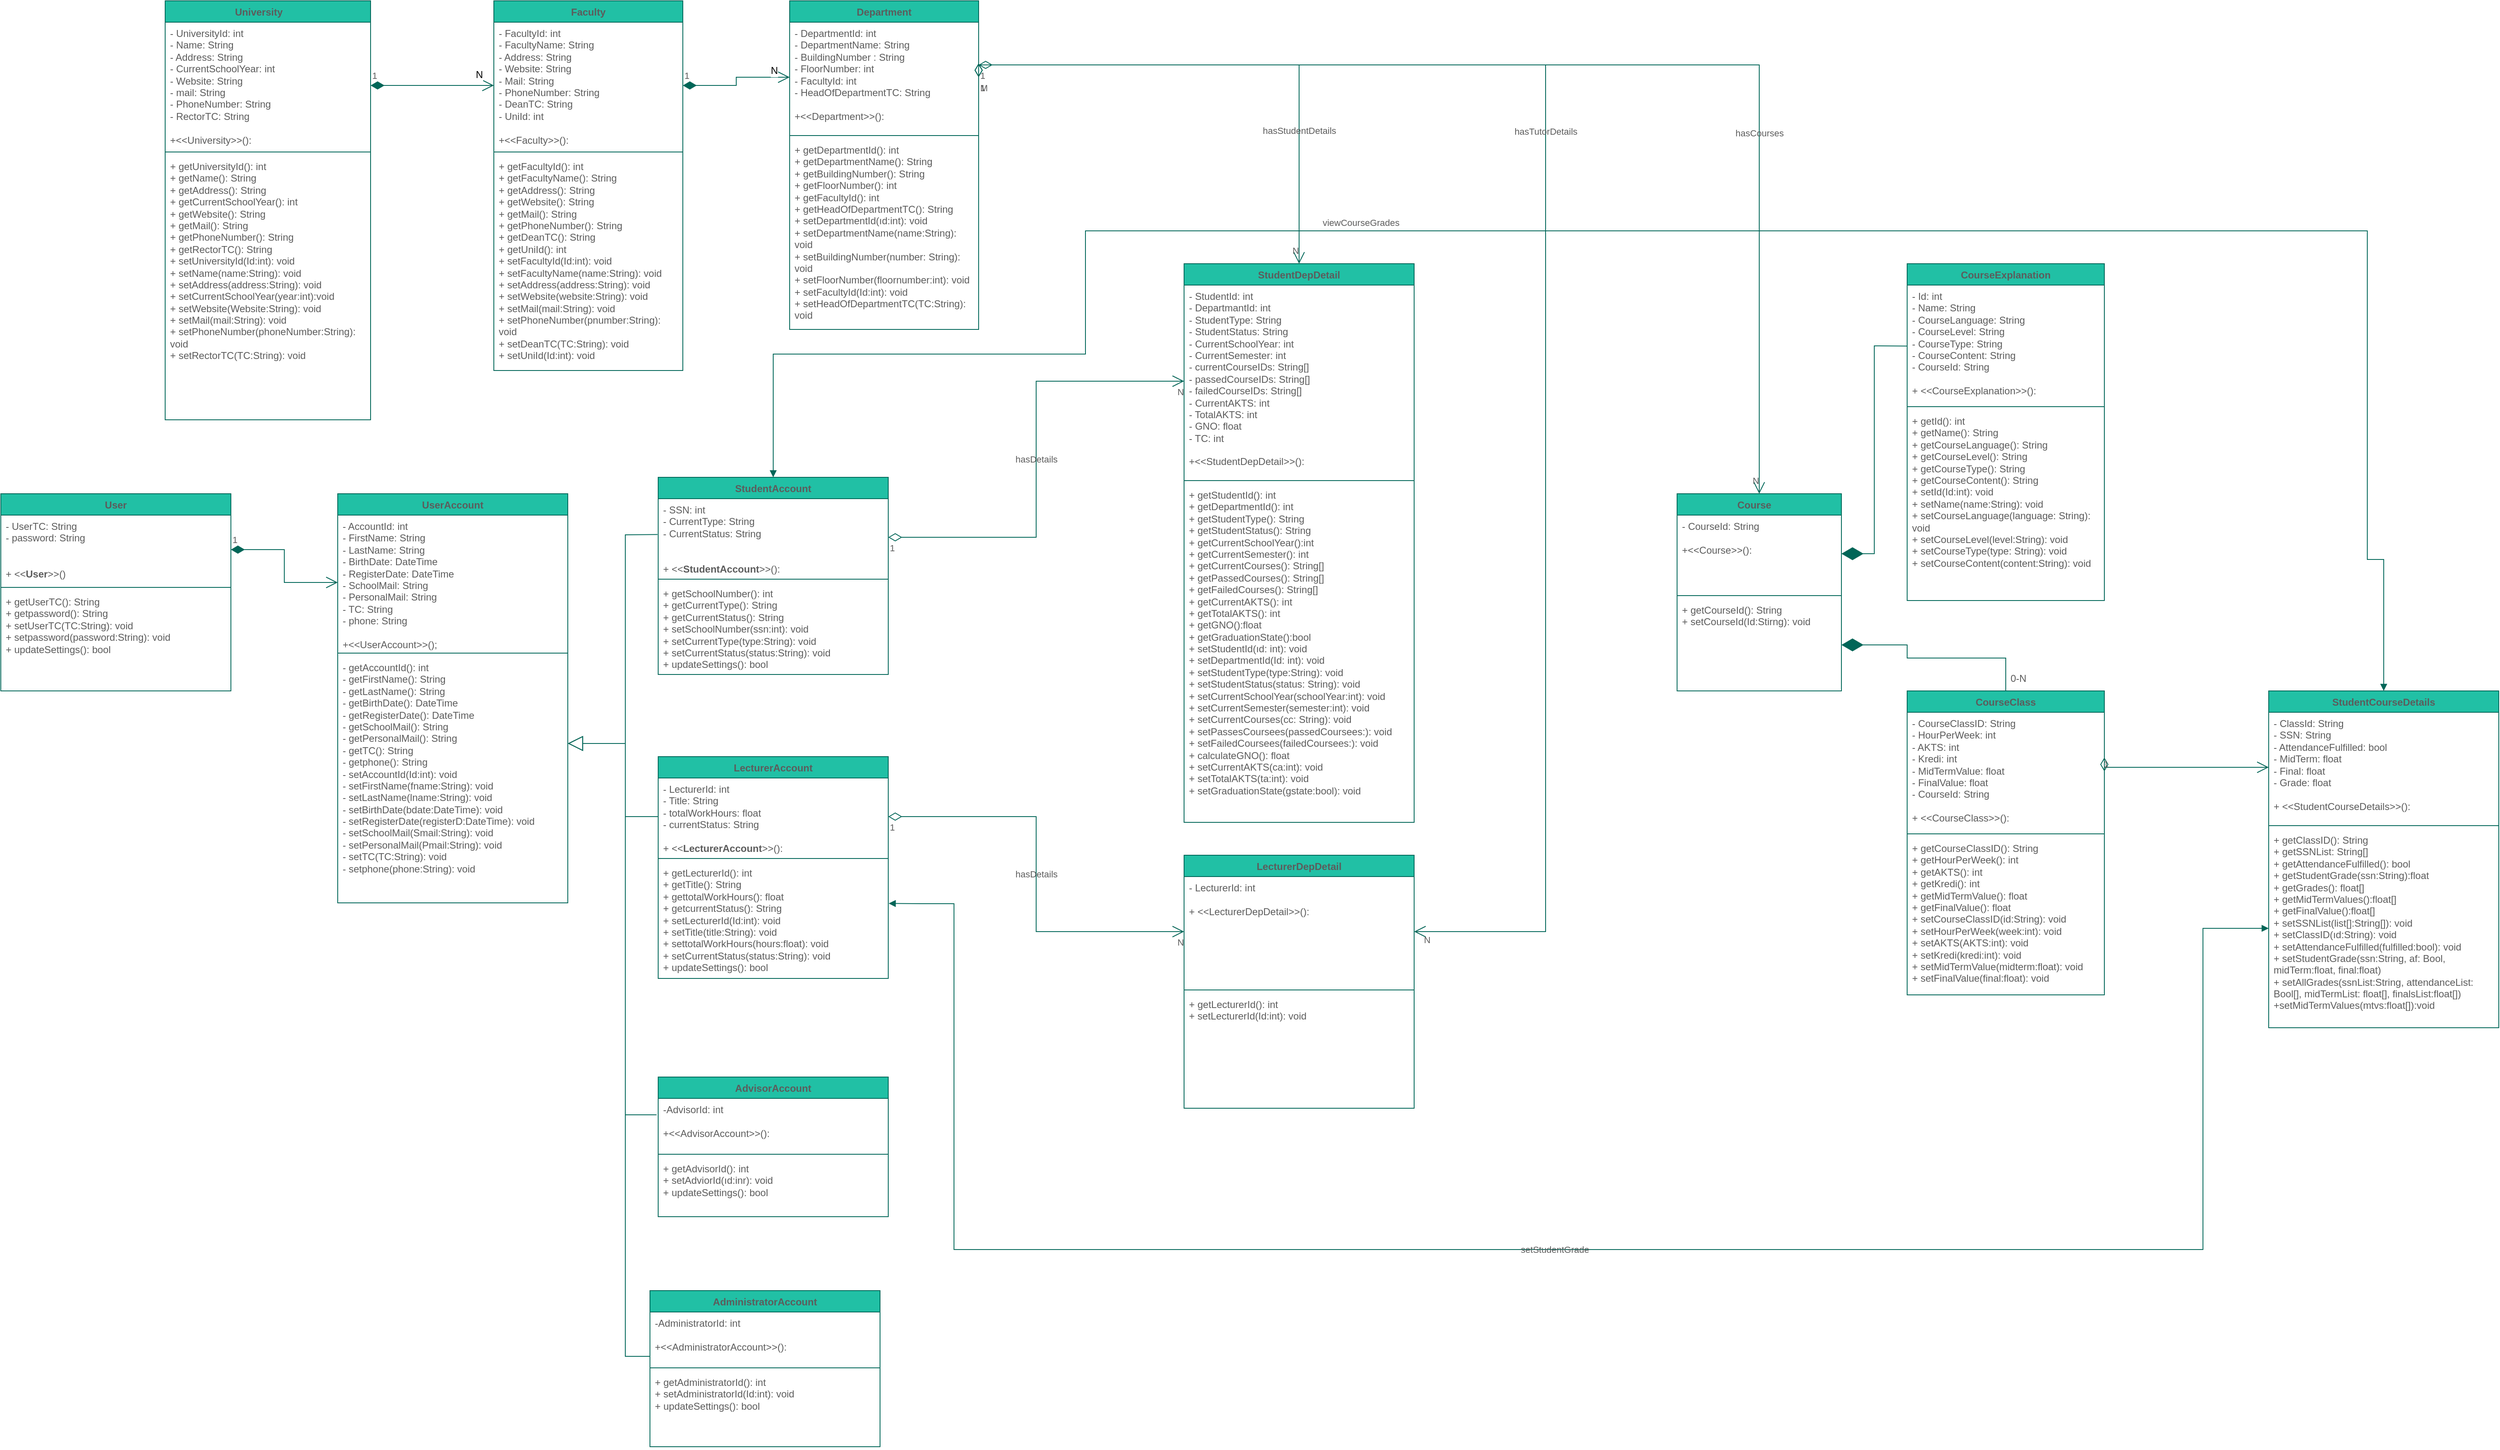 <mxfile version="24.4.4" type="device">
  <diagram name="Page-1" id="0BDnvHmp4e41hQNBjY2y">
    <mxGraphModel dx="2745" dy="1398" grid="1" gridSize="10" guides="1" tooltips="1" connect="1" arrows="1" fold="1" page="1" pageScale="1" pageWidth="3300" pageHeight="2339" math="0" shadow="0">
      <root>
        <mxCell id="0" />
        <mxCell id="1" parent="0" />
        <mxCell id="uD7xro_-V_x7wngqfkr_-1" value="UserAccount" style="swimlane;fontStyle=1;align=center;verticalAlign=top;childLayout=stackLayout;horizontal=1;startSize=26;horizontalStack=0;resizeParent=1;resizeParentMax=0;resizeLast=0;collapsible=1;marginBottom=0;whiteSpace=wrap;html=1;labelBackgroundColor=none;fillColor=#21C0A5;strokeColor=#006658;fontColor=#5C5C5C;" parent="1" vertex="1">
          <mxGeometry x="450" y="640" width="280" height="498" as="geometry" />
        </mxCell>
        <mxCell id="uD7xro_-V_x7wngqfkr_-2" value="- AccountId: int&lt;div data-sider-select-id=&quot;4407d347-5827-4aab-94fe-731d5e60e205&quot;&gt;- FirstName: String&lt;br&gt;&lt;/div&gt;&lt;div data-sider-select-id=&quot;4407d347-5827-4aab-94fe-731d5e60e205&quot;&gt;- LastName: String&lt;br&gt;&lt;/div&gt;&lt;div&gt;- BirthDate: DateTime&lt;/div&gt;&lt;div&gt;- RegisterDate: DateTime&lt;/div&gt;&lt;div data-sider-select-id=&quot;62cc902e-5606-45ce-99e5-c4f5c0370c5b&quot;&gt;- SchoolMail: String&lt;/div&gt;&lt;div data-sider-select-id=&quot;62cc902e-5606-45ce-99e5-c4f5c0370c5b&quot;&gt;- PersonalMail: String&lt;br&gt;&lt;/div&gt;&lt;div data-sider-select-id=&quot;8bd549fe-1a7b-4c33-831f-a06e257aa104&quot;&gt;- TC: String&lt;/div&gt;&lt;div&gt;- phone: String&lt;/div&gt;&lt;div&gt;&lt;br&gt;&lt;/div&gt;&lt;div&gt;+&amp;lt;&amp;lt;UserAccount&amp;gt;&amp;gt;();&lt;/div&gt;" style="text;strokeColor=none;fillColor=none;align=left;verticalAlign=top;spacingLeft=4;spacingRight=4;overflow=hidden;rotatable=0;points=[[0,0.5],[1,0.5]];portConstraint=eastwest;whiteSpace=wrap;html=1;labelBackgroundColor=none;fontColor=#5C5C5C;" parent="uD7xro_-V_x7wngqfkr_-1" vertex="1">
          <mxGeometry y="26" width="280" height="164" as="geometry" />
        </mxCell>
        <mxCell id="uD7xro_-V_x7wngqfkr_-3" value="" style="line;strokeWidth=1;fillColor=none;align=left;verticalAlign=middle;spacingTop=-1;spacingLeft=3;spacingRight=3;rotatable=0;labelPosition=right;points=[];portConstraint=eastwest;strokeColor=#006658;labelBackgroundColor=none;fontColor=#5C5C5C;" parent="uD7xro_-V_x7wngqfkr_-1" vertex="1">
          <mxGeometry y="190" width="280" height="8" as="geometry" />
        </mxCell>
        <mxCell id="uD7xro_-V_x7wngqfkr_-4" value="&lt;div data-sider-select-id=&quot;fc361fc3-beb3-42de-9c12-508e2daf6551&quot;&gt;- getAccountId(): int&lt;div data-sider-select-id=&quot;4407d347-5827-4aab-94fe-731d5e60e205&quot;&gt;- getFirstName(): String&lt;br&gt;&lt;/div&gt;&lt;div data-sider-select-id=&quot;4407d347-5827-4aab-94fe-731d5e60e205&quot;&gt;- getLastName(): String&lt;br&gt;&lt;/div&gt;&lt;div data-sider-select-id=&quot;ebbecc61-d622-45bc-ba40-728edced9803&quot;&gt;- getBirthDate(): DateTime&lt;/div&gt;&lt;div&gt;- getRegisterDate(): DateTime&lt;/div&gt;&lt;div data-sider-select-id=&quot;62cc902e-5606-45ce-99e5-c4f5c0370c5b&quot;&gt;- getSchoolMail(): String&lt;/div&gt;&lt;div data-sider-select-id=&quot;62cc902e-5606-45ce-99e5-c4f5c0370c5b&quot;&gt;- getPersonalMail(): String&lt;br&gt;&lt;/div&gt;&lt;div data-sider-select-id=&quot;8bd549fe-1a7b-4c33-831f-a06e257aa104&quot;&gt;- getTC(): String&lt;/div&gt;&lt;div&gt;- getphone(): String&lt;/div&gt;&lt;div&gt;- setAccountId(Id:int): void&lt;div data-sider-select-id=&quot;4407d347-5827-4aab-94fe-731d5e60e205&quot;&gt;- setFirstName(fname:String): void&lt;br&gt;&lt;/div&gt;&lt;div data-sider-select-id=&quot;4407d347-5827-4aab-94fe-731d5e60e205&quot;&gt;- setLastName(lname:&lt;span style=&quot;background-color: initial;&quot;&gt;String&lt;/span&gt;&lt;span style=&quot;background-color: initial;&quot;&gt;): void&amp;nbsp;&lt;/span&gt;&lt;/div&gt;&lt;div&gt;- setBirthDate(bdate:DateTime): void&lt;/div&gt;&lt;div&gt;- setRegisterDate(registerD:DateTime): void&lt;/div&gt;&lt;div data-sider-select-id=&quot;62cc902e-5606-45ce-99e5-c4f5c0370c5b&quot;&gt;- setSchoolMail(Smail:String): void&lt;/div&gt;&lt;div data-sider-select-id=&quot;62cc902e-5606-45ce-99e5-c4f5c0370c5b&quot;&gt;- setPersonalMail(Pmail:String): void&lt;br&gt;&lt;/div&gt;&lt;div data-sider-select-id=&quot;8bd549fe-1a7b-4c33-831f-a06e257aa104&quot;&gt;- setTC(TC:String): void&lt;/div&gt;&lt;div&gt;- setphone(phone:String): void&lt;/div&gt;&lt;/div&gt;&lt;/div&gt;" style="text;strokeColor=none;fillColor=none;align=left;verticalAlign=top;spacingLeft=4;spacingRight=4;overflow=hidden;rotatable=0;points=[[0,0.5],[1,0.5]];portConstraint=eastwest;whiteSpace=wrap;html=1;labelBackgroundColor=none;fontColor=#5C5C5C;" parent="uD7xro_-V_x7wngqfkr_-1" vertex="1">
          <mxGeometry y="198" width="280" height="300" as="geometry" />
        </mxCell>
        <mxCell id="uD7xro_-V_x7wngqfkr_-5" value="StudentAccount" style="swimlane;fontStyle=1;align=center;verticalAlign=top;childLayout=stackLayout;horizontal=1;startSize=26;horizontalStack=0;resizeParent=1;resizeParentMax=0;resizeLast=0;collapsible=1;marginBottom=0;whiteSpace=wrap;html=1;labelBackgroundColor=none;fillColor=#21C0A5;strokeColor=#006658;fontColor=#5C5C5C;" parent="1" vertex="1">
          <mxGeometry x="840" y="620" width="280" height="240" as="geometry" />
        </mxCell>
        <mxCell id="uD7xro_-V_x7wngqfkr_-6" value="- SSN: int&lt;div&gt;- CurrentType: String&lt;br&gt;&lt;div&gt;- CurrentStatus: String&lt;/div&gt;&lt;/div&gt;&lt;div&gt;&lt;br&gt;&lt;/div&gt;&lt;div&gt;&lt;br&gt;&lt;/div&gt;&lt;div&gt;&lt;div data-sider-select-id=&quot;f8b6bf96-1f82-4704-bffa-21a5291a859a&quot;&gt;+ &amp;lt;&amp;lt;&lt;b&gt;StudentAccount&lt;/b&gt;&amp;gt;&amp;gt;():&lt;/div&gt;&lt;div&gt;&lt;br&gt;&lt;/div&gt;&lt;div&gt;&lt;/div&gt;&lt;/div&gt;" style="text;strokeColor=none;fillColor=none;align=left;verticalAlign=top;spacingLeft=4;spacingRight=4;overflow=hidden;rotatable=0;points=[[0,0.5],[1,0.5]];portConstraint=eastwest;whiteSpace=wrap;html=1;labelBackgroundColor=none;fontColor=#5C5C5C;" parent="uD7xro_-V_x7wngqfkr_-5" vertex="1">
          <mxGeometry y="26" width="280" height="94" as="geometry" />
        </mxCell>
        <mxCell id="uD7xro_-V_x7wngqfkr_-7" value="" style="line;strokeWidth=1;fillColor=none;align=left;verticalAlign=middle;spacingTop=-1;spacingLeft=3;spacingRight=3;rotatable=0;labelPosition=right;points=[];portConstraint=eastwest;strokeColor=#006658;labelBackgroundColor=none;fontColor=#5C5C5C;" parent="uD7xro_-V_x7wngqfkr_-5" vertex="1">
          <mxGeometry y="120" width="280" height="8" as="geometry" />
        </mxCell>
        <mxCell id="uD7xro_-V_x7wngqfkr_-8" value="&lt;div data-sider-select-id=&quot;9579f348-93ef-4612-93f1-10a2e39cf560&quot;&gt;&lt;span data-sider-select-id=&quot;e6eb32f3-9053-436c-8327-b952fa71b113&quot; style=&quot;background-color: initial;&quot;&gt;+ getSchoolNumber(): int&lt;/span&gt;&lt;br&gt;&lt;/div&gt;&lt;div data-sider-select-id=&quot;9579f348-93ef-4612-93f1-10a2e39cf560&quot;&gt;&lt;span data-sider-select-id=&quot;e6eb32f3-9053-436c-8327-b952fa71b113&quot; style=&quot;background-color: initial;&quot;&gt;+ getCurrentType(): String&lt;br&gt;&lt;/span&gt;&lt;/div&gt;&lt;div data-sider-select-id=&quot;9579f348-93ef-4612-93f1-10a2e39cf560&quot;&gt;&lt;span data-sider-select-id=&quot;e6eb32f3-9053-436c-8327-b952fa71b113&quot; style=&quot;background-color: initial;&quot;&gt;+ getCurrentStatus&lt;/span&gt;&lt;span data-sider-select-id=&quot;45852cec-4f67-484b-836b-3af9b6361191&quot; style=&quot;background-color: initial;&quot;&gt;(): String&lt;/span&gt;&lt;/div&gt;&lt;div&gt;&lt;div data-sider-select-id=&quot;2276f474-3722-45e2-a050-777a0efd1eee&quot;&gt;+ setSchoolNumber(ssn:int): void&lt;/div&gt;&lt;div&gt;&lt;div data-sider-select-id=&quot;2276f474-3722-45e2-a050-777a0efd1eee&quot;&gt;+ setCurrentType(type:String): void&lt;/div&gt;&lt;/div&gt;&lt;div data-sider-select-id=&quot;2276f474-3722-45e2-a050-777a0efd1eee&quot;&gt;&lt;div data-sider-select-id=&quot;2276f474-3722-45e2-a050-777a0efd1eee&quot;&gt;+ setCurrentStatus(status:String): void&lt;/div&gt;&lt;/div&gt;&lt;div&gt;+ updateSettings(): bool&amp;nbsp;&lt;br&gt;&lt;div&gt;&lt;div&gt;&lt;br&gt;&lt;/div&gt;&lt;/div&gt;&lt;div&gt;&lt;br&gt;&lt;/div&gt;&lt;/div&gt;&lt;/div&gt;" style="text;strokeColor=none;fillColor=none;align=left;verticalAlign=top;spacingLeft=4;spacingRight=4;overflow=hidden;rotatable=0;points=[[0,0.5],[1,0.5]];portConstraint=eastwest;whiteSpace=wrap;html=1;labelBackgroundColor=none;fontColor=#5C5C5C;" parent="uD7xro_-V_x7wngqfkr_-5" vertex="1">
          <mxGeometry y="128" width="280" height="112" as="geometry" />
        </mxCell>
        <mxCell id="uD7xro_-V_x7wngqfkr_-9" value="" style="endArrow=block;endSize=16;endFill=0;html=1;rounded=0;exitX=-0.003;exitY=0.464;exitDx=0;exitDy=0;labelBackgroundColor=none;strokeColor=#006658;fontColor=default;exitPerimeter=0;" parent="1" source="uD7xro_-V_x7wngqfkr_-6" edge="1">
          <mxGeometry width="160" relative="1" as="geometry">
            <mxPoint x="300" y="1260" as="sourcePoint" />
            <mxPoint x="730" y="944" as="targetPoint" />
            <Array as="points">
              <mxPoint x="800" y="690" />
              <mxPoint x="800" y="700" />
              <mxPoint x="800" y="944" />
            </Array>
          </mxGeometry>
        </mxCell>
        <mxCell id="uD7xro_-V_x7wngqfkr_-10" value="Course&lt;span style=&quot;white-space: pre;&quot;&gt;&#x9;&lt;/span&gt;" style="swimlane;fontStyle=1;align=center;verticalAlign=top;childLayout=stackLayout;horizontal=1;startSize=26;horizontalStack=0;resizeParent=1;resizeParentMax=0;resizeLast=0;collapsible=1;marginBottom=0;whiteSpace=wrap;html=1;labelBackgroundColor=none;fillColor=#21C0A5;strokeColor=#006658;fontColor=#5C5C5C;" parent="1" vertex="1">
          <mxGeometry x="2080" y="640" width="200" height="240" as="geometry" />
        </mxCell>
        <mxCell id="uD7xro_-V_x7wngqfkr_-11" value="&lt;div data-sider-select-id=&quot;5978899b-74d0-4c04-8e9b-4e08adf89fae&quot;&gt;- CourseId: String&lt;/div&gt;&lt;div data-sider-select-id=&quot;5978899b-74d0-4c04-8e9b-4e08adf89fae&quot;&gt;&lt;br&gt;&lt;/div&gt;&lt;div data-sider-select-id=&quot;5978899b-74d0-4c04-8e9b-4e08adf89fae&quot;&gt;+&amp;lt;&amp;lt;Course&amp;gt;&amp;gt;():&lt;/div&gt;" style="text;strokeColor=none;fillColor=none;align=left;verticalAlign=top;spacingLeft=4;spacingRight=4;overflow=hidden;rotatable=0;points=[[0,0.5],[1,0.5]];portConstraint=eastwest;whiteSpace=wrap;html=1;labelBackgroundColor=none;fontColor=#5C5C5C;" parent="uD7xro_-V_x7wngqfkr_-10" vertex="1">
          <mxGeometry y="26" width="200" height="94" as="geometry" />
        </mxCell>
        <mxCell id="uD7xro_-V_x7wngqfkr_-12" value="" style="line;strokeWidth=1;fillColor=none;align=left;verticalAlign=middle;spacingTop=-1;spacingLeft=3;spacingRight=3;rotatable=0;labelPosition=right;points=[];portConstraint=eastwest;strokeColor=#006658;labelBackgroundColor=none;fontColor=#5C5C5C;" parent="uD7xro_-V_x7wngqfkr_-10" vertex="1">
          <mxGeometry y="120" width="200" height="8" as="geometry" />
        </mxCell>
        <mxCell id="uD7xro_-V_x7wngqfkr_-13" value="&lt;div data-sider-select-id=&quot;ffde2987-56f6-4ef2-abc0-418806fd4a39&quot;&gt;&lt;div&gt;&lt;div&gt;+ getCourseId(): String&lt;/div&gt;&lt;/div&gt;&lt;div&gt;+ setCourseId(Id:Stirng): void&lt;/div&gt;&lt;/div&gt;" style="text;strokeColor=none;fillColor=none;align=left;verticalAlign=top;spacingLeft=4;spacingRight=4;overflow=hidden;rotatable=0;points=[[0,0.5],[1,0.5]];portConstraint=eastwest;whiteSpace=wrap;html=1;labelBackgroundColor=none;fontColor=#5C5C5C;" parent="uD7xro_-V_x7wngqfkr_-10" vertex="1">
          <mxGeometry y="128" width="200" height="112" as="geometry" />
        </mxCell>
        <mxCell id="uD7xro_-V_x7wngqfkr_-14" value="LecturerAccount" style="swimlane;fontStyle=1;align=center;verticalAlign=top;childLayout=stackLayout;horizontal=1;startSize=26;horizontalStack=0;resizeParent=1;resizeParentMax=0;resizeLast=0;collapsible=1;marginBottom=0;whiteSpace=wrap;html=1;labelBackgroundColor=none;fillColor=#21C0A5;strokeColor=#006658;fontColor=#5C5C5C;" parent="1" vertex="1">
          <mxGeometry x="840" y="960" width="280" height="270" as="geometry" />
        </mxCell>
        <mxCell id="uD7xro_-V_x7wngqfkr_-15" value="&lt;div data-sider-select-id=&quot;4d326a96-2382-415f-a6bb-c2fde661ef08&quot;&gt;- LecturerId: int&lt;/div&gt;&lt;div data-sider-select-id=&quot;4d326a96-2382-415f-a6bb-c2fde661ef08&quot;&gt;- Title: String&lt;/div&gt;&lt;div&gt;- totalWorkHours: float&lt;/div&gt;&lt;div&gt;- currentStatus: String&lt;/div&gt;&lt;div&gt;&lt;br&gt;&lt;/div&gt;&lt;div style=&quot;text-align: center;&quot; data-sider-select-id=&quot;9792b44d-cd1b-466a-9594-d1616cbe702e&quot;&gt;+ &amp;lt;&amp;lt;&lt;b&gt;LecturerAccount&lt;/b&gt;&amp;gt;&amp;gt;():&lt;br&gt;&lt;/div&gt;" style="text;strokeColor=none;fillColor=none;align=left;verticalAlign=top;spacingLeft=4;spacingRight=4;overflow=hidden;rotatable=0;points=[[0,0.5],[1,0.5]];portConstraint=eastwest;whiteSpace=wrap;html=1;labelBackgroundColor=none;fontColor=#5C5C5C;" parent="uD7xro_-V_x7wngqfkr_-14" vertex="1">
          <mxGeometry y="26" width="280" height="94" as="geometry" />
        </mxCell>
        <mxCell id="uD7xro_-V_x7wngqfkr_-16" value="" style="line;strokeWidth=1;fillColor=none;align=left;verticalAlign=middle;spacingTop=-1;spacingLeft=3;spacingRight=3;rotatable=0;labelPosition=right;points=[];portConstraint=eastwest;strokeColor=#006658;labelBackgroundColor=none;fontColor=#5C5C5C;" parent="uD7xro_-V_x7wngqfkr_-14" vertex="1">
          <mxGeometry y="120" width="280" height="8" as="geometry" />
        </mxCell>
        <mxCell id="uD7xro_-V_x7wngqfkr_-17" value="&lt;div data-sider-select-id=&quot;7ed6d980-ada8-49a5-824a-b7450c590605&quot;&gt;+ getLecturerId(): int&lt;/div&gt;&lt;div&gt;&lt;div data-sider-select-id=&quot;8a5ae485-e85c-40d8-8f97-bdb0fd88e50f&quot;&gt;+ getTitle(): String&lt;/div&gt;&lt;div data-sider-select-id=&quot;8a5ae485-e85c-40d8-8f97-bdb0fd88e50f&quot;&gt;+ gettotalWorkHours(): float&lt;br&gt;&lt;/div&gt;&lt;div data-sider-select-id=&quot;8a5ae485-e85c-40d8-8f97-bdb0fd88e50f&quot;&gt;+ getcurrentStatus(): String&lt;br&gt;&lt;/div&gt;&lt;div data-sider-select-id=&quot;8b940148-cc8c-4c78-9da0-aa4d0f199412&quot;&gt;+ setLecturerId(Id:int): void&lt;/div&gt;&lt;div data-sider-select-id=&quot;8b940148-cc8c-4c78-9da0-aa4d0f199412&quot;&gt;&lt;div data-sider-select-id=&quot;8b940148-cc8c-4c78-9da0-aa4d0f199412&quot;&gt;+ setTitle(title:String): void&lt;/div&gt;&lt;/div&gt;&lt;div&gt;&lt;div data-sider-select-id=&quot;8b940148-cc8c-4c78-9da0-aa4d0f199412&quot;&gt;+ settotalWorkHours(hours:float): void&lt;/div&gt;&lt;/div&gt;&lt;div&gt;&lt;div data-sider-select-id=&quot;8b940148-cc8c-4c78-9da0-aa4d0f199412&quot;&gt;+ setCurrentStatus(status:String): void&lt;/div&gt;&lt;/div&gt;&lt;div data-sider-select-id=&quot;d4a23084-695c-49fa-9fc9-a5fa70519a9f&quot;&gt;+ updateSettings(): bool&amp;nbsp;&lt;br&gt;&lt;div&gt;&lt;br&gt;&lt;/div&gt;&lt;div&gt;&lt;br&gt;&lt;/div&gt;&lt;/div&gt;&lt;/div&gt;" style="text;strokeColor=none;fillColor=none;align=left;verticalAlign=top;spacingLeft=4;spacingRight=4;overflow=hidden;rotatable=0;points=[[0,0.5],[1,0.5]];portConstraint=eastwest;whiteSpace=wrap;html=1;labelBackgroundColor=none;fontColor=#5C5C5C;" parent="uD7xro_-V_x7wngqfkr_-14" vertex="1">
          <mxGeometry y="128" width="280" height="142" as="geometry" />
        </mxCell>
        <mxCell id="uD7xro_-V_x7wngqfkr_-18" value="CourseClass" style="swimlane;fontStyle=1;align=center;verticalAlign=top;childLayout=stackLayout;horizontal=1;startSize=26;horizontalStack=0;resizeParent=1;resizeParentMax=0;resizeLast=0;collapsible=1;marginBottom=0;whiteSpace=wrap;html=1;labelBackgroundColor=none;fillColor=#21C0A5;strokeColor=#006658;fontColor=#5C5C5C;" parent="1" vertex="1">
          <mxGeometry x="2360" y="880" width="240" height="370" as="geometry" />
        </mxCell>
        <mxCell id="uD7xro_-V_x7wngqfkr_-19" value="&lt;div data-sider-select-id=&quot;cefdf3b2-4a4a-4cc3-99c5-c6ec74dd2386&quot;&gt;- CourseClassID: String&lt;br&gt;&lt;/div&gt;&lt;div data-sider-select-id=&quot;9210febe-e40b-4ce6-a575-9c0851d9879f&quot;&gt;- HourPerWeek: int&lt;/div&gt;&lt;div data-sider-select-id=&quot;9210febe-e40b-4ce6-a575-9c0851d9879f&quot;&gt;- AKTS: int&lt;/div&gt;&lt;div data-sider-select-id=&quot;9210febe-e40b-4ce6-a575-9c0851d9879f&quot;&gt;- Kredi: int&lt;/div&gt;&lt;div data-sider-select-id=&quot;9210febe-e40b-4ce6-a575-9c0851d9879f&quot;&gt;- MidTermValue: float&lt;/div&gt;&lt;div data-sider-select-id=&quot;9210febe-e40b-4ce6-a575-9c0851d9879f&quot;&gt;- FinalValue: float&lt;/div&gt;&lt;div data-sider-select-id=&quot;9210febe-e40b-4ce6-a575-9c0851d9879f&quot;&gt;- CourseId: String&lt;/div&gt;&lt;div data-sider-select-id=&quot;9210febe-e40b-4ce6-a575-9c0851d9879f&quot;&gt;&lt;br&gt;&lt;/div&gt;&lt;div data-sider-select-id=&quot;9210febe-e40b-4ce6-a575-9c0851d9879f&quot;&gt;+ &amp;lt;&amp;lt;CourseClass&amp;gt;&amp;gt;():&lt;/div&gt;" style="text;strokeColor=none;fillColor=none;align=left;verticalAlign=top;spacingLeft=4;spacingRight=4;overflow=hidden;rotatable=0;points=[[0,0.5],[1,0.5]];portConstraint=eastwest;whiteSpace=wrap;html=1;labelBackgroundColor=none;fontColor=#5C5C5C;" parent="uD7xro_-V_x7wngqfkr_-18" vertex="1">
          <mxGeometry y="26" width="240" height="144" as="geometry" />
        </mxCell>
        <mxCell id="uD7xro_-V_x7wngqfkr_-20" value="" style="line;strokeWidth=1;fillColor=none;align=left;verticalAlign=middle;spacingTop=-1;spacingLeft=3;spacingRight=3;rotatable=0;labelPosition=right;points=[];portConstraint=eastwest;strokeColor=#006658;labelBackgroundColor=none;fontColor=#5C5C5C;" parent="uD7xro_-V_x7wngqfkr_-18" vertex="1">
          <mxGeometry y="170" width="240" height="8" as="geometry" />
        </mxCell>
        <mxCell id="uD7xro_-V_x7wngqfkr_-21" value="&lt;div&gt;&lt;div data-sider-select-id=&quot;cefdf3b2-4a4a-4cc3-99c5-c6ec74dd2386&quot;&gt;+ getCourseClassID(): String&lt;br&gt;&lt;/div&gt;&lt;div data-sider-select-id=&quot;9210febe-e40b-4ce6-a575-9c0851d9879f&quot;&gt;+ getHourPerWeek(): int&lt;/div&gt;&lt;div data-sider-select-id=&quot;9210febe-e40b-4ce6-a575-9c0851d9879f&quot;&gt;+ getAKTS(): int&lt;/div&gt;&lt;div data-sider-select-id=&quot;9210febe-e40b-4ce6-a575-9c0851d9879f&quot;&gt;+ getKredi(): int&lt;/div&gt;&lt;div data-sider-select-id=&quot;9210febe-e40b-4ce6-a575-9c0851d9879f&quot;&gt;+ getMidTermValue(): float&lt;/div&gt;&lt;div data-sider-select-id=&quot;9210febe-e40b-4ce6-a575-9c0851d9879f&quot;&gt;+ getFinalValue(): float&lt;/div&gt;&lt;/div&gt;&lt;div data-sider-select-id=&quot;9210febe-e40b-4ce6-a575-9c0851d9879f&quot;&gt;&lt;div data-sider-select-id=&quot;cefdf3b2-4a4a-4cc3-99c5-c6ec74dd2386&quot;&gt;+ setCourseClassID(id:String): void&lt;br&gt;&lt;/div&gt;&lt;div data-sider-select-id=&quot;9210febe-e40b-4ce6-a575-9c0851d9879f&quot;&gt;+ setHourPerWeek(week:int): void&lt;/div&gt;&lt;div data-sider-select-id=&quot;9210febe-e40b-4ce6-a575-9c0851d9879f&quot;&gt;+ setAKTS(AKTS:int): void&lt;/div&gt;&lt;div data-sider-select-id=&quot;9210febe-e40b-4ce6-a575-9c0851d9879f&quot;&gt;+ setKredi(kredi:int): void&lt;/div&gt;&lt;div data-sider-select-id=&quot;9210febe-e40b-4ce6-a575-9c0851d9879f&quot;&gt;+ setMidTermValue(midterm:float): void&lt;/div&gt;&lt;div data-sider-select-id=&quot;9210febe-e40b-4ce6-a575-9c0851d9879f&quot;&gt;+ setFinalValue(final:float): void&lt;/div&gt;&lt;/div&gt;" style="text;strokeColor=none;fillColor=none;align=left;verticalAlign=top;spacingLeft=4;spacingRight=4;overflow=hidden;rotatable=0;points=[[0,0.5],[1,0.5]];portConstraint=eastwest;whiteSpace=wrap;html=1;labelBackgroundColor=none;fontColor=#5C5C5C;" parent="uD7xro_-V_x7wngqfkr_-18" vertex="1">
          <mxGeometry y="178" width="240" height="192" as="geometry" />
        </mxCell>
        <mxCell id="uD7xro_-V_x7wngqfkr_-22" value="" style="endArrow=block;endSize=16;endFill=0;html=1;rounded=0;exitX=0;exitY=0.5;exitDx=0;exitDy=0;labelBackgroundColor=none;strokeColor=#006658;fontColor=default;" parent="1" source="uD7xro_-V_x7wngqfkr_-15" edge="1">
          <mxGeometry width="160" relative="1" as="geometry">
            <mxPoint x="919" y="1220" as="sourcePoint" />
            <mxPoint x="730" y="944" as="targetPoint" />
            <Array as="points">
              <mxPoint x="800" y="1033" />
              <mxPoint x="800" y="944" />
            </Array>
          </mxGeometry>
        </mxCell>
        <mxCell id="uD7xro_-V_x7wngqfkr_-23" value="StudentDepDetail" style="swimlane;fontStyle=1;align=center;verticalAlign=top;childLayout=stackLayout;horizontal=1;startSize=26;horizontalStack=0;resizeParent=1;resizeParentMax=0;resizeLast=0;collapsible=1;marginBottom=0;whiteSpace=wrap;html=1;labelBackgroundColor=none;fillColor=#21C0A5;strokeColor=#006658;fontColor=#5C5C5C;" parent="1" vertex="1">
          <mxGeometry x="1480" y="360" width="280" height="680" as="geometry" />
        </mxCell>
        <mxCell id="uD7xro_-V_x7wngqfkr_-24" value="&lt;div data-sider-select-id=&quot;f96e78ef-f11c-45f9-8aa7-045c808922df&quot;&gt;- StudentId: int&lt;/div&gt;&lt;div&gt;- DepartmantId: int&lt;/div&gt;&lt;div&gt;- StudentType: String&lt;/div&gt;&lt;div&gt;- StudentStatus: String&lt;/div&gt;&lt;div&gt;- CurrentSchoolYear: int&lt;/div&gt;&lt;div&gt;- CurrentSemester: int&lt;/div&gt;- currentCourseIDs: String[]&lt;div&gt;- passedCourseIDs: String[]&lt;/div&gt;&lt;div&gt;- failedCourseIDs: String[]&lt;/div&gt;&lt;div&gt;&lt;span style=&quot;background-color: initial;&quot;&gt;- CurrentAKTS: int&lt;/span&gt;&lt;br&gt;&lt;/div&gt;&lt;div&gt;- TotalAKTS: int&lt;/div&gt;&lt;div&gt;&lt;div&gt;&lt;span style=&quot;background-color: initial;&quot;&gt;- GNO: float&lt;/span&gt;&lt;/div&gt;&lt;/div&gt;&lt;div&gt;&lt;span style=&quot;background-color: initial;&quot;&gt;- TC: int&lt;/span&gt;&lt;/div&gt;&lt;div&gt;&lt;span style=&quot;background-color: initial;&quot;&gt;&lt;br&gt;&lt;/span&gt;&lt;/div&gt;&lt;div&gt;+&amp;lt;&amp;lt;StudentDepDetail&amp;gt;&amp;gt;():&lt;/div&gt;" style="text;strokeColor=none;fillColor=none;align=left;verticalAlign=top;spacingLeft=4;spacingRight=4;overflow=hidden;rotatable=0;points=[[0,0.5],[1,0.5]];portConstraint=eastwest;whiteSpace=wrap;html=1;labelBackgroundColor=none;fontColor=#5C5C5C;" parent="uD7xro_-V_x7wngqfkr_-23" vertex="1">
          <mxGeometry y="26" width="280" height="234" as="geometry" />
        </mxCell>
        <mxCell id="uD7xro_-V_x7wngqfkr_-25" value="" style="line;strokeWidth=1;fillColor=none;align=left;verticalAlign=middle;spacingTop=-1;spacingLeft=3;spacingRight=3;rotatable=0;labelPosition=right;points=[];portConstraint=eastwest;strokeColor=#006658;labelBackgroundColor=none;fontColor=#5C5C5C;" parent="uD7xro_-V_x7wngqfkr_-23" vertex="1">
          <mxGeometry y="260" width="280" height="8" as="geometry" />
        </mxCell>
        <mxCell id="uD7xro_-V_x7wngqfkr_-26" value="&lt;div data-sider-select-id=&quot;092efe05-998f-40f3-99b7-d98213badddd&quot;&gt;&lt;span style=&quot;background-color: initial;&quot;&gt;+ getStudentId(): int&lt;/span&gt;&lt;br&gt;&lt;/div&gt;&lt;div&gt;+ getDepartmentId(): int&lt;br&gt;&lt;/div&gt;&lt;div&gt;+ getStudentType(): String&lt;/div&gt;&lt;div&gt;+ getStudentStatus(): String&lt;/div&gt;&lt;div&gt;+ getCurrentSchoolYear():int&lt;br&gt;&lt;/div&gt;&lt;div&gt;+ getCurrentSemester(): int&lt;/div&gt;&lt;div&gt;+ getCurrentCourses(): String[]&lt;/div&gt;&lt;div&gt;+ getPassedCourses(): String[]&lt;/div&gt;&lt;div&gt;+ getFailedCourses(): String[]&lt;/div&gt;&lt;div&gt;&lt;div&gt;&lt;span style=&quot;background-color: initial;&quot;&gt;+ getCurrentAKTS(): int&lt;/span&gt;&lt;/div&gt;&lt;div&gt;&lt;span style=&quot;background-color: initial;&quot;&gt;+ getTotalAKTS(): int&lt;/span&gt;&lt;/div&gt;&lt;/div&gt;&lt;div&gt;+ getGNO():float&lt;/div&gt;&lt;div&gt;+ getGraduationState():bool&lt;/div&gt;&lt;div&gt;+ setStudentId(ıd: int): void&lt;br&gt;&lt;/div&gt;&lt;div&gt;+ setDepartmentId(Id: int): void&lt;/div&gt;&lt;div&gt;+ setStudentType(type:String): void&lt;/div&gt;&lt;div&gt;+ setStudentStatus(status: String): void&lt;/div&gt;&lt;div&gt;&lt;div&gt;&lt;div&gt;&lt;div&gt;+ setCurrentSchoolYear(schoolYear&lt;span style=&quot;background-color: initial;&quot;&gt;:int&lt;/span&gt;&lt;span style=&quot;background-color: initial;&quot;&gt;): void&lt;/span&gt;&lt;/div&gt;&lt;div&gt;+ setCurrentSemester(semester&lt;span style=&quot;background-color: initial;&quot;&gt;:int&lt;/span&gt;&lt;span style=&quot;background-color: initial;&quot;&gt;)&lt;/span&gt;&lt;span style=&quot;background-color: initial;&quot;&gt;: void&lt;/span&gt;&lt;/div&gt;&lt;/div&gt;&lt;/div&gt;&lt;div&gt;+ setCurrentCourses(cc: String)&lt;span style=&quot;background-color: initial;&quot;&gt;: void&lt;/span&gt;&lt;/div&gt;&lt;div&gt;+ setPassesCoursees(passedCoursees:)&lt;span style=&quot;background-color: initial;&quot;&gt;: void&lt;/span&gt;&lt;/div&gt;&lt;div&gt;+ setFailedCoursees(failedCoursees:): void&lt;/div&gt;&lt;/div&gt;&lt;div&gt;+ calculateGNO(): float&lt;/div&gt;&lt;div&gt;&lt;span style=&quot;background-color: initial;&quot;&gt;+ setCurrentAKTS(ca:&lt;/span&gt;&lt;span style=&quot;background-color: initial;&quot;&gt;int&lt;/span&gt;&lt;span style=&quot;background-color: initial;&quot;&gt;)&lt;/span&gt;&lt;span style=&quot;background-color: initial;&quot;&gt;: void&lt;/span&gt;&lt;/div&gt;&lt;div&gt;&lt;span style=&quot;background-color: initial;&quot;&gt;+ setTotalAKTS(ta:&lt;/span&gt;&lt;span style=&quot;background-color: initial;&quot;&gt;int&lt;/span&gt;&lt;span style=&quot;background-color: initial;&quot;&gt;)&lt;/span&gt;&lt;span style=&quot;background-color: initial;&quot;&gt;: void&lt;/span&gt;&lt;/div&gt;&lt;div&gt;&lt;span style=&quot;background-color: initial;&quot;&gt;+ s&lt;/span&gt;etGraduationState&lt;span style=&quot;background-color: initial;&quot;&gt;(gstate:bool): void&lt;/span&gt;&lt;/div&gt;" style="text;strokeColor=none;fillColor=none;align=left;verticalAlign=top;spacingLeft=4;spacingRight=4;overflow=hidden;rotatable=0;points=[[0,0.5],[1,0.5]];portConstraint=eastwest;whiteSpace=wrap;html=1;labelBackgroundColor=none;fontColor=#5C5C5C;" parent="uD7xro_-V_x7wngqfkr_-23" vertex="1">
          <mxGeometry y="268" width="280" height="412" as="geometry" />
        </mxCell>
        <mxCell id="uD7xro_-V_x7wngqfkr_-27" value="CourseExplanation" style="swimlane;fontStyle=1;align=center;verticalAlign=top;childLayout=stackLayout;horizontal=1;startSize=26;horizontalStack=0;resizeParent=1;resizeParentMax=0;resizeLast=0;collapsible=1;marginBottom=0;whiteSpace=wrap;html=1;labelBackgroundColor=none;fillColor=#21C0A5;strokeColor=#006658;fontColor=#5C5C5C;" parent="1" vertex="1">
          <mxGeometry x="2360" y="360" width="240" height="410" as="geometry" />
        </mxCell>
        <mxCell id="uD7xro_-V_x7wngqfkr_-28" value="&lt;div data-sider-select-id=&quot;e7e1b125-0d95-4fcf-bffc-712faa0a1368&quot;&gt;- Id: int&lt;/div&gt;- Name: String&lt;div data-sider-select-id=&quot;9587d084-6dbc-48fc-8ab2-5a5a3cc5068d&quot;&gt;- CourseLanguage: String&lt;div data-sider-select-id=&quot;2bb0a533-ba01-4e8d-858a-650f5f708753&quot;&gt;- CourseLevel: String&lt;/div&gt;&lt;div data-sider-select-id=&quot;0b21a946-96f5-46fe-a833-912b8067c0aa&quot;&gt;- CourseType: String&lt;/div&gt;&lt;div data-sider-select-id=&quot;4fda2e25-c6ac-423b-8773-eb0bc57503a6&quot;&gt;- CourseContent: String&lt;/div&gt;&lt;/div&gt;&lt;div&gt;- CourseId: String&lt;/div&gt;&lt;div&gt;&lt;br&gt;&lt;/div&gt;&lt;div&gt;+ &amp;lt;&amp;lt;CourseExplanation&amp;gt;&amp;gt;():&lt;/div&gt;" style="text;strokeColor=none;fillColor=none;align=left;verticalAlign=top;spacingLeft=4;spacingRight=4;overflow=hidden;rotatable=0;points=[[0,0.5],[1,0.5]];portConstraint=eastwest;whiteSpace=wrap;html=1;labelBackgroundColor=none;fontColor=#5C5C5C;" parent="uD7xro_-V_x7wngqfkr_-27" vertex="1">
          <mxGeometry y="26" width="240" height="144" as="geometry" />
        </mxCell>
        <mxCell id="uD7xro_-V_x7wngqfkr_-29" value="" style="line;strokeWidth=1;fillColor=none;align=left;verticalAlign=middle;spacingTop=-1;spacingLeft=3;spacingRight=3;rotatable=0;labelPosition=right;points=[];portConstraint=eastwest;strokeColor=#006658;labelBackgroundColor=none;fontColor=#5C5C5C;" parent="uD7xro_-V_x7wngqfkr_-27" vertex="1">
          <mxGeometry y="170" width="240" height="8" as="geometry" />
        </mxCell>
        <mxCell id="uD7xro_-V_x7wngqfkr_-30" value="&lt;div data-sider-select-id=&quot;e7e1b125-0d95-4fcf-bffc-712faa0a1368&quot;&gt;+ getId(): int&lt;/div&gt;+ getName(): String&lt;div data-sider-select-id=&quot;9587d084-6dbc-48fc-8ab2-5a5a3cc5068d&quot;&gt;+ getCourseLanguage(): String&lt;div data-sider-select-id=&quot;2bb0a533-ba01-4e8d-858a-650f5f708753&quot;&gt;+ getCourseLevel(): String&lt;/div&gt;&lt;div data-sider-select-id=&quot;0b21a946-96f5-46fe-a833-912b8067c0aa&quot;&gt;+ getCourseType(): String&lt;/div&gt;&lt;div data-sider-select-id=&quot;4fda2e25-c6ac-423b-8773-eb0bc57503a6&quot;&gt;+ getCourseContent(): String&lt;/div&gt;&lt;/div&gt;&lt;div data-sider-select-id=&quot;5510c469-a171-4836-a4ba-0f10947def4b&quot;&gt;&lt;div data-sider-select-id=&quot;e7e1b125-0d95-4fcf-bffc-712faa0a1368&quot;&gt;+ setId(Id:int): void&lt;/div&gt;+ setName(name:String): void&lt;div data-sider-select-id=&quot;9587d084-6dbc-48fc-8ab2-5a5a3cc5068d&quot;&gt;+ setCourseLanguage(language: String): void&lt;div data-sider-select-id=&quot;2bb0a533-ba01-4e8d-858a-650f5f708753&quot;&gt;+ setCourseLevel(level:String): void&lt;/div&gt;&lt;div data-sider-select-id=&quot;0b21a946-96f5-46fe-a833-912b8067c0aa&quot;&gt;+ setCourseType(type: String): void&lt;/div&gt;&lt;div data-sider-select-id=&quot;4fda2e25-c6ac-423b-8773-eb0bc57503a6&quot;&gt;+ setCourseContent(content:String): void&lt;/div&gt;&lt;/div&gt;&lt;div data-sider-select-id=&quot;5510c469-a171-4836-a4ba-0f10947def4b&quot;&gt;&lt;br&gt;&lt;/div&gt;&lt;/div&gt;" style="text;strokeColor=none;fillColor=none;align=left;verticalAlign=top;spacingLeft=4;spacingRight=4;overflow=hidden;rotatable=0;points=[[0,0.5],[1,0.5]];portConstraint=eastwest;whiteSpace=wrap;html=1;labelBackgroundColor=none;fontColor=#5C5C5C;" parent="uD7xro_-V_x7wngqfkr_-27" vertex="1">
          <mxGeometry y="178" width="240" height="232" as="geometry" />
        </mxCell>
        <mxCell id="uD7xro_-V_x7wngqfkr_-31" value="Faculty" style="swimlane;fontStyle=1;align=center;verticalAlign=top;childLayout=stackLayout;horizontal=1;startSize=26;horizontalStack=0;resizeParent=1;resizeParentMax=0;resizeLast=0;collapsible=1;marginBottom=0;whiteSpace=wrap;html=1;labelBackgroundColor=none;fillColor=#21C0A5;strokeColor=#006658;fontColor=#5C5C5C;" parent="1" vertex="1">
          <mxGeometry x="640" y="40" width="230" height="450" as="geometry" />
        </mxCell>
        <mxCell id="uD7xro_-V_x7wngqfkr_-32" value="&lt;div data-sider-select-id=&quot;939029f3-9b22-4629-add4-f6a4fbf43940&quot;&gt;- FacultyId: int&lt;/div&gt;- FacultyName: String&lt;div data-sider-select-id=&quot;6189d0d8-7c25-4bf4-91ec-291dd08875af&quot;&gt;- Address: String&lt;/div&gt;&lt;div&gt;&lt;div data-sider-select-id=&quot;b98007c1-0edd-4025-acb4-4b958bde3791&quot;&gt;- Website: String&lt;/div&gt;&lt;div data-sider-select-id=&quot;063cd497-bc02-49b1-ba73-cf26518c9fba&quot;&gt;- Mail: String&lt;/div&gt;&lt;div&gt;- PhoneNumber: String&lt;/div&gt;&lt;/div&gt;&lt;div data-sider-select-id=&quot;29948bb4-90fc-4eb0-945a-943bb937e375&quot;&gt;- DeanTC: String&lt;/div&gt;&lt;div data-sider-select-id=&quot;9e089491-ef58-42f3-af44-322333032c33&quot;&gt;- UniId: int&lt;/div&gt;&lt;div data-sider-select-id=&quot;9e089491-ef58-42f3-af44-322333032c33&quot;&gt;&lt;br&gt;&lt;/div&gt;&lt;div data-sider-select-id=&quot;9e089491-ef58-42f3-af44-322333032c33&quot;&gt;+&amp;lt;&amp;lt;Faculty&amp;gt;&amp;gt;():&lt;/div&gt;" style="text;strokeColor=none;fillColor=none;align=left;verticalAlign=top;spacingLeft=4;spacingRight=4;overflow=hidden;rotatable=0;points=[[0,0.5],[1,0.5]];portConstraint=eastwest;whiteSpace=wrap;html=1;labelBackgroundColor=none;fontColor=#5C5C5C;" parent="uD7xro_-V_x7wngqfkr_-31" vertex="1">
          <mxGeometry y="26" width="230" height="154" as="geometry" />
        </mxCell>
        <mxCell id="uD7xro_-V_x7wngqfkr_-33" value="" style="line;strokeWidth=1;fillColor=none;align=left;verticalAlign=middle;spacingTop=-1;spacingLeft=3;spacingRight=3;rotatable=0;labelPosition=right;points=[];portConstraint=eastwest;strokeColor=#006658;labelBackgroundColor=none;fontColor=#5C5C5C;" parent="uD7xro_-V_x7wngqfkr_-31" vertex="1">
          <mxGeometry y="180" width="230" height="8" as="geometry" />
        </mxCell>
        <mxCell id="uD7xro_-V_x7wngqfkr_-34" value="&lt;div data-sider-select-id=&quot;939029f3-9b22-4629-add4-f6a4fbf43940&quot;&gt;+ getFacultyId(): int&lt;/div&gt;+ getFacultyName(): String&lt;div data-sider-select-id=&quot;6189d0d8-7c25-4bf4-91ec-291dd08875af&quot;&gt;+ getAddress(): String&lt;/div&gt;&lt;div&gt;&lt;div data-sider-select-id=&quot;b98007c1-0edd-4025-acb4-4b958bde3791&quot;&gt;+ getWebsite(): String&lt;/div&gt;&lt;div data-sider-select-id=&quot;063cd497-bc02-49b1-ba73-cf26518c9fba&quot;&gt;+ getMail(): String&lt;/div&gt;&lt;div&gt;+ getPhoneNumber(): String&lt;/div&gt;&lt;/div&gt;&lt;div data-sider-select-id=&quot;29948bb4-90fc-4eb0-945a-943bb937e375&quot;&gt;+ getDeanTC(): String&lt;/div&gt;&lt;div data-sider-select-id=&quot;9e089491-ef58-42f3-af44-322333032c33&quot;&gt;+ getUniId(): int&lt;/div&gt;&lt;div data-sider-select-id=&quot;9e089491-ef58-42f3-af44-322333032c33&quot;&gt;&lt;div data-sider-select-id=&quot;939029f3-9b22-4629-add4-f6a4fbf43940&quot;&gt;+ setFacultyId(Id:int): void&lt;/div&gt;+ setFacultyName(name:String): void&lt;div data-sider-select-id=&quot;6189d0d8-7c25-4bf4-91ec-291dd08875af&quot;&gt;+ setAddress(address:String): void&lt;/div&gt;&lt;div&gt;&lt;div data-sider-select-id=&quot;b98007c1-0edd-4025-acb4-4b958bde3791&quot;&gt;+ setWebsite(website:String): void&lt;/div&gt;&lt;div data-sider-select-id=&quot;063cd497-bc02-49b1-ba73-cf26518c9fba&quot;&gt;+ setMail(mail:&lt;span style=&quot;background-color: initial;&quot;&gt;String): void&lt;/span&gt;&lt;/div&gt;&lt;div&gt;+ setPhoneNumber(pnumber:String): void&lt;/div&gt;&lt;/div&gt;&lt;div data-sider-select-id=&quot;29948bb4-90fc-4eb0-945a-943bb937e375&quot;&gt;+ setDeanTC(TC:String): void&lt;/div&gt;&lt;div data-sider-select-id=&quot;9e089491-ef58-42f3-af44-322333032c33&quot;&gt;+ setUniId(Id:int): void&lt;/div&gt;&lt;/div&gt;" style="text;strokeColor=none;fillColor=none;align=left;verticalAlign=top;spacingLeft=4;spacingRight=4;overflow=hidden;rotatable=0;points=[[0,0.5],[1,0.5]];portConstraint=eastwest;whiteSpace=wrap;html=1;labelBackgroundColor=none;fontColor=#5C5C5C;" parent="uD7xro_-V_x7wngqfkr_-31" vertex="1">
          <mxGeometry y="188" width="230" height="262" as="geometry" />
        </mxCell>
        <mxCell id="uD7xro_-V_x7wngqfkr_-47" value="StudentCourseDetails" style="swimlane;fontStyle=1;align=center;verticalAlign=top;childLayout=stackLayout;horizontal=1;startSize=26;horizontalStack=0;resizeParent=1;resizeParentMax=0;resizeLast=0;collapsible=1;marginBottom=0;whiteSpace=wrap;html=1;labelBackgroundColor=none;fillColor=#21C0A5;strokeColor=#006658;fontColor=#5C5C5C;" parent="1" vertex="1">
          <mxGeometry x="2800" y="880" width="280" height="410" as="geometry" />
        </mxCell>
        <mxCell id="uD7xro_-V_x7wngqfkr_-48" value="&lt;div data-sider-select-id=&quot;5827b64d-9b20-411c-8a05-a7dcee3a18b8&quot;&gt;- ClassId: String&lt;/div&gt;&lt;div data-sider-select-id=&quot;5827b64d-9b20-411c-8a05-a7dcee3a18b8&quot;&gt;- SSN: String&lt;/div&gt;&lt;div data-sider-select-id=&quot;5827b64d-9b20-411c-8a05-a7dcee3a18b8&quot;&gt;- AttendanceFulfilled: bool&lt;/div&gt;&lt;div data-sider-select-id=&quot;5827b64d-9b20-411c-8a05-a7dcee3a18b8&quot;&gt;- MidTerm: float&lt;/div&gt;&lt;div data-sider-select-id=&quot;5827b64d-9b20-411c-8a05-a7dcee3a18b8&quot;&gt;- Final: float&lt;/div&gt;&lt;div data-sider-select-id=&quot;5827b64d-9b20-411c-8a05-a7dcee3a18b8&quot;&gt;- Grade: float&lt;/div&gt;&lt;div data-sider-select-id=&quot;5827b64d-9b20-411c-8a05-a7dcee3a18b8&quot;&gt;&lt;br&gt;&lt;/div&gt;&lt;div data-sider-select-id=&quot;5827b64d-9b20-411c-8a05-a7dcee3a18b8&quot;&gt;+ &amp;lt;&amp;lt;StudentCourseDetails&amp;gt;&amp;gt;():&lt;/div&gt;" style="text;strokeColor=none;fillColor=none;align=left;verticalAlign=top;spacingLeft=4;spacingRight=4;overflow=hidden;rotatable=0;points=[[0,0.5],[1,0.5]];portConstraint=eastwest;whiteSpace=wrap;html=1;labelBackgroundColor=none;fontColor=#5C5C5C;" parent="uD7xro_-V_x7wngqfkr_-47" vertex="1">
          <mxGeometry y="26" width="280" height="134" as="geometry" />
        </mxCell>
        <mxCell id="uD7xro_-V_x7wngqfkr_-49" value="" style="line;strokeWidth=1;fillColor=none;align=left;verticalAlign=middle;spacingTop=-1;spacingLeft=3;spacingRight=3;rotatable=0;labelPosition=right;points=[];portConstraint=eastwest;strokeColor=#006658;labelBackgroundColor=none;fontColor=#5C5C5C;" parent="uD7xro_-V_x7wngqfkr_-47" vertex="1">
          <mxGeometry y="160" width="280" height="8" as="geometry" />
        </mxCell>
        <mxCell id="uD7xro_-V_x7wngqfkr_-50" value="&lt;div data-sider-select-id=&quot;b4a3e427-fec0-42e5-96e4-297be7fd6546&quot;&gt;+ getClassID(): String&lt;br&gt;&lt;/div&gt;&lt;div&gt;+ getSSNList: String[]&lt;/div&gt;&lt;div data-sider-select-id=&quot;bd665f01-18cd-4c0a-96b6-d4e74b38275f&quot;&gt;+ getAttendanceFulfilled(): bool&lt;/div&gt;&lt;div&gt;+ getStudentGrade(ssn:String):float&lt;/div&gt;&lt;div&gt;+ getGrades(): float[]&lt;/div&gt;&lt;div&gt;+ getMidTermValues():float[]&lt;/div&gt;&lt;div&gt;+ getFinalValue():float[]&lt;/div&gt;&lt;div&gt;+ setSSNList(list[]:String[]): void&lt;br&gt;&lt;/div&gt;&lt;div&gt;&lt;div&gt;+ setClassID(ıd:String): void&lt;/div&gt;&lt;div&gt;+ setAttendanceFulfilled(fulfilled:bool): void&lt;br&gt;&lt;/div&gt;&lt;div&gt;+ setStudentGrade(ssn:String, af: Bool, midTerm:float, final:float)&lt;/div&gt;&lt;div&gt;+ setAllGrades(ssnList:String, attendanceList: Bool[], midTermList: float[], finalsList:float[])&lt;/div&gt;&lt;/div&gt;&lt;div&gt;+setMidTermValues(mtvs:float[]):void&lt;/div&gt;" style="text;strokeColor=none;fillColor=none;align=left;verticalAlign=top;spacingLeft=4;spacingRight=4;overflow=hidden;rotatable=0;points=[[0,0.5],[1,0.5]];portConstraint=eastwest;whiteSpace=wrap;html=1;labelBackgroundColor=none;fontColor=#5C5C5C;" parent="uD7xro_-V_x7wngqfkr_-47" vertex="1">
          <mxGeometry y="168" width="280" height="242" as="geometry" />
        </mxCell>
        <mxCell id="uD7xro_-V_x7wngqfkr_-64" value="LecturerDepDetail" style="swimlane;fontStyle=1;align=center;verticalAlign=top;childLayout=stackLayout;horizontal=1;startSize=26;horizontalStack=0;resizeParent=1;resizeParentMax=0;resizeLast=0;collapsible=1;marginBottom=0;whiteSpace=wrap;html=1;labelBackgroundColor=none;fillColor=#21C0A5;strokeColor=#006658;fontColor=#5C5C5C;" parent="1" vertex="1">
          <mxGeometry x="1480" y="1080" width="280" height="308" as="geometry" />
        </mxCell>
        <mxCell id="uD7xro_-V_x7wngqfkr_-65" value="- LecturerId: int&lt;div&gt;&lt;br&gt;&lt;/div&gt;&lt;div&gt;+ &amp;lt;&amp;lt;LecturerDepDetail&amp;gt;&amp;gt;():&lt;/div&gt;" style="text;strokeColor=none;fillColor=none;align=left;verticalAlign=top;spacingLeft=4;spacingRight=4;overflow=hidden;rotatable=0;points=[[0,0.5],[1,0.5]];portConstraint=eastwest;whiteSpace=wrap;html=1;labelBackgroundColor=none;fontColor=#5C5C5C;" parent="uD7xro_-V_x7wngqfkr_-64" vertex="1">
          <mxGeometry y="26" width="280" height="134" as="geometry" />
        </mxCell>
        <mxCell id="uD7xro_-V_x7wngqfkr_-66" value="" style="line;strokeWidth=1;fillColor=none;align=left;verticalAlign=middle;spacingTop=-1;spacingLeft=3;spacingRight=3;rotatable=0;labelPosition=right;points=[];portConstraint=eastwest;strokeColor=#006658;labelBackgroundColor=none;fontColor=#5C5C5C;" parent="uD7xro_-V_x7wngqfkr_-64" vertex="1">
          <mxGeometry y="160" width="280" height="8" as="geometry" />
        </mxCell>
        <mxCell id="uD7xro_-V_x7wngqfkr_-67" value="+ getLecturerId(): int&lt;div&gt;+ setLecturerId(Id:int): void&lt;/div&gt;" style="text;strokeColor=none;fillColor=none;align=left;verticalAlign=top;spacingLeft=4;spacingRight=4;overflow=hidden;rotatable=0;points=[[0,0.5],[1,0.5]];portConstraint=eastwest;whiteSpace=wrap;html=1;labelBackgroundColor=none;fontColor=#5C5C5C;" parent="uD7xro_-V_x7wngqfkr_-64" vertex="1">
          <mxGeometry y="168" width="280" height="140" as="geometry" />
        </mxCell>
        <mxCell id="uD7xro_-V_x7wngqfkr_-68" value="University&lt;span style=&quot;white-space: pre;&quot;&gt;&#x9;&lt;/span&gt;" style="swimlane;fontStyle=1;align=center;verticalAlign=top;childLayout=stackLayout;horizontal=1;startSize=26;horizontalStack=0;resizeParent=1;resizeParentMax=0;resizeLast=0;collapsible=1;marginBottom=0;whiteSpace=wrap;html=1;labelBackgroundColor=none;fillColor=#21C0A5;strokeColor=#006658;fontColor=#5C5C5C;" parent="1" vertex="1">
          <mxGeometry x="240" y="40" width="250" height="510" as="geometry" />
        </mxCell>
        <mxCell id="uD7xro_-V_x7wngqfkr_-69" value="&lt;div data-sider-select-id=&quot;d844eefe-d27a-4d51-b7ea-fbd33fa85cd9&quot;&gt;- UniversityId: int&lt;br&gt;&lt;/div&gt;- Name: String&lt;div data-sider-select-id=&quot;ff42e116-e674-4bd8-8ade-ab6fe13d6f7a&quot;&gt;- Address: String&lt;/div&gt;&lt;div data-sider-select-id=&quot;3a7ee981-85a0-42e5-ae5c-64b0b024f85e&quot;&gt;- CurrentSchoolYear: int&lt;/div&gt;&lt;div data-sider-select-id=&quot;a046e094-769c-4d97-833c-92846337bebe&quot;&gt;&lt;span style=&quot;background-color: initial;&quot;&gt;- Website: String&lt;/span&gt;&lt;br&gt;&lt;/div&gt;&lt;div data-sider-select-id=&quot;67649e6e-1f6d-4b37-8e87-5626af1bd408&quot;&gt;- mail: String&lt;/div&gt;&lt;div&gt;- PhoneNumber: String&lt;/div&gt;&lt;div data-sider-select-id=&quot;a18fe915-fc3f-4f64-9ee4-b4fff8efcd14&quot;&gt;- RectorTC: String&lt;/div&gt;&lt;div&gt;&lt;br&gt;&lt;/div&gt;&lt;div&gt;+&amp;lt;&amp;lt;University&amp;gt;&amp;gt;():&lt;/div&gt;" style="text;strokeColor=none;fillColor=none;align=left;verticalAlign=top;spacingLeft=4;spacingRight=4;overflow=hidden;rotatable=0;points=[[0,0.5],[1,0.5]];portConstraint=eastwest;whiteSpace=wrap;html=1;labelBackgroundColor=none;fontColor=#5C5C5C;" parent="uD7xro_-V_x7wngqfkr_-68" vertex="1">
          <mxGeometry y="26" width="250" height="154" as="geometry" />
        </mxCell>
        <mxCell id="uD7xro_-V_x7wngqfkr_-70" value="" style="line;strokeWidth=1;fillColor=none;align=left;verticalAlign=middle;spacingTop=-1;spacingLeft=3;spacingRight=3;rotatable=0;labelPosition=right;points=[];portConstraint=eastwest;strokeColor=#006658;labelBackgroundColor=none;fontColor=#5C5C5C;" parent="uD7xro_-V_x7wngqfkr_-68" vertex="1">
          <mxGeometry y="180" width="250" height="8" as="geometry" />
        </mxCell>
        <mxCell id="uD7xro_-V_x7wngqfkr_-71" value="&lt;div data-sider-select-id=&quot;d844eefe-d27a-4d51-b7ea-fbd33fa85cd9&quot;&gt;+ getUniversityId(): int&lt;br data-sider-select-id=&quot;994d4e28-01f4-4db3-b0d4-933f8bf79b26&quot;&gt;&lt;/div&gt;+ getName(): String&lt;div data-sider-select-id=&quot;ff42e116-e674-4bd8-8ade-ab6fe13d6f7a&quot;&gt;+ getAddress(): String&lt;/div&gt;&lt;div data-sider-select-id=&quot;3a7ee981-85a0-42e5-ae5c-64b0b024f85e&quot;&gt;+ getCurrentSchoolYear(): int&lt;/div&gt;&lt;div data-sider-select-id=&quot;a046e094-769c-4d97-833c-92846337bebe&quot;&gt;&lt;span style=&quot;background-color: initial;&quot;&gt;+ getWebsite(): String&lt;/span&gt;&lt;br&gt;&lt;/div&gt;&lt;div data-sider-select-id=&quot;67649e6e-1f6d-4b37-8e87-5626af1bd408&quot;&gt;+ getMail(): String&lt;/div&gt;&lt;div data-sider-select-id=&quot;6793cf2c-266e-4a95-8b83-efc6ff0fdf60&quot;&gt;+ getPhoneNumber(): String&lt;/div&gt;&lt;div data-sider-select-id=&quot;a18fe915-fc3f-4f64-9ee4-b4fff8efcd14&quot;&gt;+ getRectorTC(): String&lt;/div&gt;&lt;div data-sider-select-id=&quot;a18fe915-fc3f-4f64-9ee4-b4fff8efcd14&quot;&gt;&lt;div data-sider-select-id=&quot;d844eefe-d27a-4d51-b7ea-fbd33fa85cd9&quot;&gt;+ setUniversityId(Id:int): void&lt;br data-sider-select-id=&quot;994d4e28-01f4-4db3-b0d4-933f8bf79b26&quot;&gt;&lt;/div&gt;+ setName(name:String): void&lt;div data-sider-select-id=&quot;ff42e116-e674-4bd8-8ade-ab6fe13d6f7a&quot;&gt;+ setAddress(address:String): void&lt;/div&gt;&lt;div data-sider-select-id=&quot;3a7ee981-85a0-42e5-ae5c-64b0b024f85e&quot;&gt;+ setCurrentSchoolYear(year:int):void&lt;/div&gt;&lt;div data-sider-select-id=&quot;a046e094-769c-4d97-833c-92846337bebe&quot;&gt;&lt;span style=&quot;background-color: initial;&quot;&gt;+ setWebsite(Website:String): void&lt;/span&gt;&lt;br&gt;&lt;/div&gt;&lt;div data-sider-select-id=&quot;67649e6e-1f6d-4b37-8e87-5626af1bd408&quot;&gt;+ setMail(mail:String): void&lt;/div&gt;&lt;div data-sider-select-id=&quot;6793cf2c-266e-4a95-8b83-efc6ff0fdf60&quot;&gt;+ setPhoneNumber(phoneNumber:String): void&lt;/div&gt;&lt;div data-sider-select-id=&quot;a18fe915-fc3f-4f64-9ee4-b4fff8efcd14&quot;&gt;+ setRectorTC(TC:String): void&lt;/div&gt;&lt;/div&gt;" style="text;strokeColor=none;fillColor=none;align=left;verticalAlign=top;spacingLeft=4;spacingRight=4;overflow=hidden;rotatable=0;points=[[0,0.5],[1,0.5]];portConstraint=eastwest;whiteSpace=wrap;html=1;labelBackgroundColor=none;fontColor=#5C5C5C;" parent="uD7xro_-V_x7wngqfkr_-68" vertex="1">
          <mxGeometry y="188" width="250" height="322" as="geometry" />
        </mxCell>
        <mxCell id="uD7xro_-V_x7wngqfkr_-77" value="Department" style="swimlane;fontStyle=1;align=center;verticalAlign=top;childLayout=stackLayout;horizontal=1;startSize=26;horizontalStack=0;resizeParent=1;resizeParentMax=0;resizeLast=0;collapsible=1;marginBottom=0;whiteSpace=wrap;html=1;labelBackgroundColor=none;fillColor=#21C0A5;strokeColor=#006658;fontColor=#5C5C5C;" parent="1" vertex="1">
          <mxGeometry x="1000" y="40" width="230" height="400" as="geometry" />
        </mxCell>
        <mxCell id="uD7xro_-V_x7wngqfkr_-78" value="&lt;div data-sider-select-id=&quot;4c738fcd-e463-47c1-a812-45f9bc14af6d&quot;&gt;- DepartmentId: int&lt;/div&gt;&lt;div data-sider-select-id=&quot;4c738fcd-e463-47c1-a812-45f9bc14af6d&quot;&gt;- DepartmentName: String&lt;/div&gt;&lt;div data-sider-select-id=&quot;4c738fcd-e463-47c1-a812-45f9bc14af6d&quot;&gt;- BuildingNumber : String&lt;/div&gt;&lt;div data-sider-select-id=&quot;4c738fcd-e463-47c1-a812-45f9bc14af6d&quot;&gt;- FloorNumber: int&lt;/div&gt;&lt;div data-sider-select-id=&quot;4c738fcd-e463-47c1-a812-45f9bc14af6d&quot;&gt;- FacultyId: int&lt;/div&gt;&lt;div data-sider-select-id=&quot;4c738fcd-e463-47c1-a812-45f9bc14af6d&quot;&gt;- HeadOfDepartmentTC: String&lt;/div&gt;&lt;div data-sider-select-id=&quot;4c738fcd-e463-47c1-a812-45f9bc14af6d&quot;&gt;&lt;br&gt;&lt;/div&gt;&lt;div data-sider-select-id=&quot;4c738fcd-e463-47c1-a812-45f9bc14af6d&quot;&gt;+&amp;lt;&amp;lt;Department&amp;gt;&amp;gt;():&lt;/div&gt;&lt;div data-sider-select-id=&quot;4c738fcd-e463-47c1-a812-45f9bc14af6d&quot;&gt;&lt;br&gt;&lt;/div&gt;" style="text;strokeColor=none;fillColor=none;align=left;verticalAlign=top;spacingLeft=4;spacingRight=4;overflow=hidden;rotatable=0;points=[[0,0.5],[1,0.5]];portConstraint=eastwest;whiteSpace=wrap;html=1;labelBackgroundColor=none;fontColor=#5C5C5C;" parent="uD7xro_-V_x7wngqfkr_-77" vertex="1">
          <mxGeometry y="26" width="230" height="134" as="geometry" />
        </mxCell>
        <mxCell id="uD7xro_-V_x7wngqfkr_-79" value="" style="line;strokeWidth=1;fillColor=none;align=left;verticalAlign=middle;spacingTop=-1;spacingLeft=3;spacingRight=3;rotatable=0;labelPosition=right;points=[];portConstraint=eastwest;strokeColor=#006658;labelBackgroundColor=none;fontColor=#5C5C5C;" parent="uD7xro_-V_x7wngqfkr_-77" vertex="1">
          <mxGeometry y="160" width="230" height="8" as="geometry" />
        </mxCell>
        <mxCell id="uD7xro_-V_x7wngqfkr_-80" value="&lt;div data-sider-select-id=&quot;4c738fcd-e463-47c1-a812-45f9bc14af6d&quot;&gt;+ getDepartmentId(): int&lt;/div&gt;&lt;div data-sider-select-id=&quot;4c738fcd-e463-47c1-a812-45f9bc14af6d&quot;&gt;+ getDepartmentName(): String&lt;/div&gt;&lt;div data-sider-select-id=&quot;4c738fcd-e463-47c1-a812-45f9bc14af6d&quot;&gt;+ getBuildingNumber(): String&lt;/div&gt;&lt;div data-sider-select-id=&quot;4c738fcd-e463-47c1-a812-45f9bc14af6d&quot;&gt;+ getFloorNumber(): int&lt;/div&gt;&lt;div data-sider-select-id=&quot;4c738fcd-e463-47c1-a812-45f9bc14af6d&quot;&gt;+ getFacultyId(): int&lt;/div&gt;&lt;div data-sider-select-id=&quot;4c738fcd-e463-47c1-a812-45f9bc14af6d&quot;&gt;+ getHeadOfDepartmentTC(): String&lt;/div&gt;&lt;div data-sider-select-id=&quot;4c738fcd-e463-47c1-a812-45f9bc14af6d&quot;&gt;&lt;div data-sider-select-id=&quot;4c738fcd-e463-47c1-a812-45f9bc14af6d&quot;&gt;+ setDepartmentId(ıd:int): void&lt;/div&gt;&lt;div data-sider-select-id=&quot;4c738fcd-e463-47c1-a812-45f9bc14af6d&quot;&gt;+ setDepartmentName(name:String): void&lt;/div&gt;&lt;div data-sider-select-id=&quot;4c738fcd-e463-47c1-a812-45f9bc14af6d&quot;&gt;+ setBuildingNumber(number: String): void&lt;/div&gt;&lt;div data-sider-select-id=&quot;4c738fcd-e463-47c1-a812-45f9bc14af6d&quot;&gt;+ setFloorNumber(floornumber:int): void&lt;/div&gt;&lt;div data-sider-select-id=&quot;4c738fcd-e463-47c1-a812-45f9bc14af6d&quot;&gt;+ setFacultyId(Id:int): void&lt;/div&gt;&lt;div data-sider-select-id=&quot;4c738fcd-e463-47c1-a812-45f9bc14af6d&quot;&gt;+ setHeadOfDepartmentTC(TC:String): void&lt;/div&gt;&lt;div data-sider-select-id=&quot;4c738fcd-e463-47c1-a812-45f9bc14af6d&quot;&gt;&lt;br&gt;&lt;/div&gt;&lt;/div&gt;" style="text;strokeColor=none;fillColor=none;align=left;verticalAlign=top;spacingLeft=4;spacingRight=4;overflow=hidden;rotatable=0;points=[[0,0.5],[1,0.5]];portConstraint=eastwest;whiteSpace=wrap;html=1;labelBackgroundColor=none;fontColor=#5C5C5C;" parent="uD7xro_-V_x7wngqfkr_-77" vertex="1">
          <mxGeometry y="168" width="230" height="232" as="geometry" />
        </mxCell>
        <mxCell id="uD7xro_-V_x7wngqfkr_-84" value="hasDetails" style="endArrow=open;html=1;endSize=12;startArrow=diamondThin;startSize=14;startFill=0;edgeStyle=orthogonalEdgeStyle;rounded=0;exitX=1;exitY=0.5;exitDx=0;exitDy=0;entryX=0;entryY=0.5;entryDx=0;entryDy=0;labelBackgroundColor=none;strokeColor=#006658;fontColor=#5c5c5c;" parent="1" source="uD7xro_-V_x7wngqfkr_-6" target="uD7xro_-V_x7wngqfkr_-24" edge="1">
          <mxGeometry relative="1" as="geometry">
            <mxPoint x="1230" y="580" as="sourcePoint" />
            <mxPoint x="1390" y="580" as="targetPoint" />
          </mxGeometry>
        </mxCell>
        <mxCell id="uD7xro_-V_x7wngqfkr_-85" value="1" style="edgeLabel;resizable=0;html=1;align=left;verticalAlign=top;labelBackgroundColor=none;fontColor=#5C5C5C;" parent="uD7xro_-V_x7wngqfkr_-84" connectable="0" vertex="1">
          <mxGeometry x="-1" relative="1" as="geometry" />
        </mxCell>
        <mxCell id="uD7xro_-V_x7wngqfkr_-86" value="N" style="edgeLabel;resizable=0;html=1;align=right;verticalAlign=top;labelBackgroundColor=none;fontColor=#5C5C5C;" parent="uD7xro_-V_x7wngqfkr_-84" connectable="0" vertex="1">
          <mxGeometry x="1" relative="1" as="geometry" />
        </mxCell>
        <mxCell id="uD7xro_-V_x7wngqfkr_-87" value="&lt;font color=&quot;#5c5c5c&quot;&gt;hasDetails&lt;/font&gt;" style="endArrow=open;html=1;endSize=12;startArrow=diamondThin;startSize=14;startFill=0;edgeStyle=orthogonalEdgeStyle;rounded=0;exitX=1;exitY=0.5;exitDx=0;exitDy=0;entryX=0;entryY=0.5;entryDx=0;entryDy=0;labelBackgroundColor=none;strokeColor=#006658;fontColor=default;" parent="1" source="uD7xro_-V_x7wngqfkr_-15" target="uD7xro_-V_x7wngqfkr_-65" edge="1">
          <mxGeometry relative="1" as="geometry">
            <mxPoint x="1130" y="910" as="sourcePoint" />
            <mxPoint x="1490" y="810" as="targetPoint" />
          </mxGeometry>
        </mxCell>
        <mxCell id="uD7xro_-V_x7wngqfkr_-88" value="1" style="edgeLabel;resizable=0;html=1;align=left;verticalAlign=top;labelBackgroundColor=none;fontColor=#5C5C5C;" parent="uD7xro_-V_x7wngqfkr_-87" connectable="0" vertex="1">
          <mxGeometry x="-1" relative="1" as="geometry" />
        </mxCell>
        <mxCell id="uD7xro_-V_x7wngqfkr_-89" value="N" style="edgeLabel;resizable=0;html=1;align=right;verticalAlign=top;labelBackgroundColor=none;fontColor=#5C5C5C;" parent="uD7xro_-V_x7wngqfkr_-87" connectable="0" vertex="1">
          <mxGeometry x="1" relative="1" as="geometry" />
        </mxCell>
        <mxCell id="uD7xro_-V_x7wngqfkr_-90" value="hasStudentDetails" style="endArrow=open;html=1;endSize=12;startArrow=diamondThin;startSize=14;startFill=0;edgeStyle=orthogonalEdgeStyle;rounded=0;entryX=0.5;entryY=0;entryDx=0;entryDy=0;exitX=1;exitY=0.5;exitDx=0;exitDy=0;labelBackgroundColor=none;strokeColor=#006658;fontColor=#5c5c5c;" parent="1" source="uD7xro_-V_x7wngqfkr_-78" target="uD7xro_-V_x7wngqfkr_-23" edge="1">
          <mxGeometry x="0.494" relative="1" as="geometry">
            <mxPoint x="1430" y="172" as="sourcePoint" />
            <mxPoint x="1640" y="342.0" as="targetPoint" />
            <Array as="points">
              <mxPoint x="1620" y="118" />
            </Array>
            <mxPoint y="1" as="offset" />
          </mxGeometry>
        </mxCell>
        <mxCell id="uD7xro_-V_x7wngqfkr_-91" value="1" style="edgeLabel;resizable=0;html=1;align=left;verticalAlign=top;labelBackgroundColor=none;fontColor=#5C5C5C;" parent="uD7xro_-V_x7wngqfkr_-90" connectable="0" vertex="1">
          <mxGeometry x="-1" relative="1" as="geometry" />
        </mxCell>
        <mxCell id="uD7xro_-V_x7wngqfkr_-92" value="N" style="edgeLabel;resizable=0;html=1;align=right;verticalAlign=top;labelBackgroundColor=none;fontColor=#5C5C5C;" parent="uD7xro_-V_x7wngqfkr_-90" connectable="0" vertex="1">
          <mxGeometry x="1" relative="1" as="geometry">
            <mxPoint y="-29" as="offset" />
          </mxGeometry>
        </mxCell>
        <mxCell id="uD7xro_-V_x7wngqfkr_-93" value="hasTutorDetails" style="endArrow=open;html=1;endSize=12;startArrow=diamondThin;startSize=14;startFill=0;edgeStyle=orthogonalEdgeStyle;rounded=0;entryX=1;entryY=0.5;entryDx=0;entryDy=0;labelBackgroundColor=none;strokeColor=#006658;fontColor=#5c5c5c;" parent="1" target="uD7xro_-V_x7wngqfkr_-65" edge="1">
          <mxGeometry x="-0.192" relative="1" as="geometry">
            <mxPoint x="1230" y="118" as="sourcePoint" />
            <mxPoint x="1950" y="961.143" as="targetPoint" />
            <Array as="points">
              <mxPoint x="1920" y="118" />
              <mxPoint x="1920" y="1173" />
            </Array>
            <mxPoint y="1" as="offset" />
          </mxGeometry>
        </mxCell>
        <mxCell id="uD7xro_-V_x7wngqfkr_-94" value="1" style="edgeLabel;resizable=0;html=1;align=left;verticalAlign=top;labelBackgroundColor=none;fontColor=#5C5C5C;" parent="uD7xro_-V_x7wngqfkr_-93" connectable="0" vertex="1">
          <mxGeometry x="-1" relative="1" as="geometry" />
        </mxCell>
        <mxCell id="uD7xro_-V_x7wngqfkr_-95" value="N" style="edgeLabel;resizable=0;html=1;align=right;verticalAlign=top;labelBackgroundColor=none;fontColor=#5C5C5C;" parent="uD7xro_-V_x7wngqfkr_-93" connectable="0" vertex="1">
          <mxGeometry x="1" relative="1" as="geometry">
            <mxPoint x="20" y="-3" as="offset" />
          </mxGeometry>
        </mxCell>
        <mxCell id="uD7xro_-V_x7wngqfkr_-99" value="hasCourses" style="endArrow=open;html=1;endSize=12;startArrow=diamondThin;startSize=14;startFill=0;edgeStyle=orthogonalEdgeStyle;rounded=0;exitX=1;exitY=0.5;exitDx=0;exitDy=0;entryX=0.5;entryY=0;entryDx=0;entryDy=0;labelBackgroundColor=none;strokeColor=#006658;fontColor=#5c5c5c;" parent="1" source="uD7xro_-V_x7wngqfkr_-78" target="uD7xro_-V_x7wngqfkr_-10" edge="1">
          <mxGeometry x="0.409" relative="1" as="geometry">
            <mxPoint x="1240" y="128" as="sourcePoint" />
            <mxPoint x="2200" y="610" as="targetPoint" />
            <Array as="points">
              <mxPoint x="2180" y="118" />
            </Array>
            <mxPoint as="offset" />
          </mxGeometry>
        </mxCell>
        <mxCell id="uD7xro_-V_x7wngqfkr_-100" value="M" style="edgeLabel;resizable=0;html=1;align=left;verticalAlign=top;labelBackgroundColor=none;fontColor=#5C5C5C;" parent="uD7xro_-V_x7wngqfkr_-99" connectable="0" vertex="1">
          <mxGeometry x="-1" relative="1" as="geometry" />
        </mxCell>
        <mxCell id="uD7xro_-V_x7wngqfkr_-101" value="N" style="edgeLabel;resizable=0;html=1;align=right;verticalAlign=top;labelBackgroundColor=none;fontColor=#5C5C5C;" parent="uD7xro_-V_x7wngqfkr_-99" connectable="0" vertex="1">
          <mxGeometry x="1" relative="1" as="geometry">
            <mxPoint y="-29" as="offset" />
          </mxGeometry>
        </mxCell>
        <mxCell id="uD7xro_-V_x7wngqfkr_-105" value="1" style="endArrow=open;html=1;endSize=12;startArrow=diamondThin;startSize=14;startFill=1;edgeStyle=orthogonalEdgeStyle;align=left;verticalAlign=bottom;rounded=0;exitX=1;exitY=0.5;exitDx=0;exitDy=0;entryX=0;entryY=0.5;entryDx=0;entryDy=0;labelBackgroundColor=none;strokeColor=#006658;fontColor=#5c5c5c;" parent="1" source="uD7xro_-V_x7wngqfkr_-69" target="uD7xro_-V_x7wngqfkr_-32" edge="1">
          <mxGeometry x="-1" y="3" relative="1" as="geometry">
            <mxPoint x="520" y="80" as="sourcePoint" />
            <mxPoint x="680" y="80" as="targetPoint" />
          </mxGeometry>
        </mxCell>
        <mxCell id="_zuk7ShmQERHX0zCytRH-4" value="N" style="edgeLabel;html=1;align=center;verticalAlign=middle;resizable=0;points=[];fontSize=12;" parent="uD7xro_-V_x7wngqfkr_-105" vertex="1" connectable="0">
          <mxGeometry x="0.758" y="2" relative="1" as="geometry">
            <mxPoint y="-11" as="offset" />
          </mxGeometry>
        </mxCell>
        <mxCell id="uD7xro_-V_x7wngqfkr_-107" value="" style="endArrow=diamondThin;endFill=1;endSize=24;html=1;rounded=0;exitX=0.5;exitY=0;exitDx=0;exitDy=0;entryX=1;entryY=0.5;entryDx=0;entryDy=0;labelBackgroundColor=none;strokeColor=#006658;fontColor=default;" parent="1" source="uD7xro_-V_x7wngqfkr_-18" target="uD7xro_-V_x7wngqfkr_-13" edge="1">
          <mxGeometry width="160" relative="1" as="geometry">
            <mxPoint x="2500" y="790" as="sourcePoint" />
            <mxPoint x="2660" y="790" as="targetPoint" />
            <Array as="points">
              <mxPoint x="2480" y="840" />
              <mxPoint x="2360" y="840" />
              <mxPoint x="2360" y="824" />
            </Array>
          </mxGeometry>
        </mxCell>
        <mxCell id="uD7xro_-V_x7wngqfkr_-108" value="0-N" style="text;html=1;align=center;verticalAlign=middle;resizable=0;points=[];autosize=1;strokeColor=none;fillColor=none;labelBackgroundColor=none;fontColor=#5C5C5C;" parent="1" vertex="1">
          <mxGeometry x="2475" y="850" width="40" height="30" as="geometry" />
        </mxCell>
        <mxCell id="uD7xro_-V_x7wngqfkr_-109" value="" style="endArrow=diamondThin;endFill=1;endSize=24;html=1;rounded=0;exitX=0;exitY=0.516;exitDx=0;exitDy=0;entryX=1;entryY=0.5;entryDx=0;entryDy=0;labelBackgroundColor=none;strokeColor=#006658;fontColor=default;exitPerimeter=0;" parent="1" source="uD7xro_-V_x7wngqfkr_-28" target="uD7xro_-V_x7wngqfkr_-11" edge="1">
          <mxGeometry width="160" relative="1" as="geometry">
            <mxPoint x="2350" y="270" as="sourcePoint" />
            <mxPoint x="2510" y="270" as="targetPoint" />
            <Array as="points">
              <mxPoint x="2320" y="460" />
              <mxPoint x="2320" y="713" />
            </Array>
          </mxGeometry>
        </mxCell>
        <mxCell id="uD7xro_-V_x7wngqfkr_-110" value="1" style="endArrow=open;html=1;endSize=12;startArrow=diamondThin;startSize=14;startFill=0;edgeStyle=orthogonalEdgeStyle;align=left;verticalAlign=bottom;rounded=0;entryX=0;entryY=0.5;entryDx=0;entryDy=0;exitX=1;exitY=0.5;exitDx=0;exitDy=0;labelBackgroundColor=none;strokeColor=#006658;fontColor=#5c5c5c;" parent="1" source="uD7xro_-V_x7wngqfkr_-19" target="uD7xro_-V_x7wngqfkr_-48" edge="1">
          <mxGeometry x="-1" y="3" relative="1" as="geometry">
            <mxPoint x="2630" y="910" as="sourcePoint" />
            <mxPoint x="2790" y="910" as="targetPoint" />
            <Array as="points">
              <mxPoint x="2710" y="973" />
              <mxPoint x="2710" y="973" />
            </Array>
          </mxGeometry>
        </mxCell>
        <mxCell id="uD7xro_-V_x7wngqfkr_-111" value="" style="endArrow=block;startArrow=block;endFill=1;startFill=1;html=1;rounded=0;exitX=1.002;exitY=0.357;exitDx=0;exitDy=0;entryX=0;entryY=0.5;entryDx=0;entryDy=0;labelBackgroundColor=none;strokeColor=#006658;fontColor=default;exitPerimeter=0;" parent="1" source="uD7xro_-V_x7wngqfkr_-17" target="uD7xro_-V_x7wngqfkr_-50" edge="1">
          <mxGeometry width="160" relative="1" as="geometry">
            <mxPoint x="1370" y="1600" as="sourcePoint" />
            <mxPoint x="1530" y="1600" as="targetPoint" />
            <Array as="points">
              <mxPoint x="1160" y="1139" />
              <mxPoint x="1200" y="1139" />
              <mxPoint x="1200" y="1560" />
              <mxPoint x="2720" y="1560" />
              <mxPoint x="2720" y="1169" />
            </Array>
          </mxGeometry>
        </mxCell>
        <mxCell id="uD7xro_-V_x7wngqfkr_-112" value="setStudentGrade" style="edgeLabel;html=1;align=center;verticalAlign=middle;resizable=0;points=[];labelBackgroundColor=none;fontColor=#5C5C5C;" parent="uD7xro_-V_x7wngqfkr_-111" vertex="1" connectable="0">
          <mxGeometry x="-0.015" y="2" relative="1" as="geometry">
            <mxPoint x="4" y="2" as="offset" />
          </mxGeometry>
        </mxCell>
        <mxCell id="uD7xro_-V_x7wngqfkr_-113" value="" style="endArrow=block;startArrow=block;endFill=1;startFill=1;html=1;rounded=0;exitX=0.5;exitY=0;exitDx=0;exitDy=0;entryX=0.5;entryY=0;entryDx=0;entryDy=0;labelBackgroundColor=none;strokeColor=#006658;fontColor=default;" parent="1" source="uD7xro_-V_x7wngqfkr_-5" edge="1">
          <mxGeometry width="160" relative="1" as="geometry">
            <mxPoint x="980" y="520.0" as="sourcePoint" />
            <mxPoint x="2940" y="880" as="targetPoint" />
            <Array as="points">
              <mxPoint x="980" y="470" />
              <mxPoint x="1360" y="470" />
              <mxPoint x="1360" y="400" />
              <mxPoint x="1360" y="320" />
              <mxPoint x="2150" y="320" />
              <mxPoint x="2920" y="320" />
              <mxPoint x="2920" y="720" />
              <mxPoint x="2940" y="720" />
            </Array>
          </mxGeometry>
        </mxCell>
        <mxCell id="uD7xro_-V_x7wngqfkr_-114" value="viewCourseGrades" style="edgeLabel;html=1;align=center;verticalAlign=middle;resizable=0;points=[];labelBackgroundColor=none;fontColor=#5C5C5C;" parent="uD7xro_-V_x7wngqfkr_-113" vertex="1" connectable="0">
          <mxGeometry x="-0.281" y="-8" relative="1" as="geometry">
            <mxPoint x="1" y="-18" as="offset" />
          </mxGeometry>
        </mxCell>
        <mxCell id="uD7xro_-V_x7wngqfkr_-115" value="AdvisorAccount" style="swimlane;fontStyle=1;align=center;verticalAlign=top;childLayout=stackLayout;horizontal=1;startSize=26;horizontalStack=0;resizeParent=1;resizeParentMax=0;resizeLast=0;collapsible=1;marginBottom=0;whiteSpace=wrap;html=1;labelBackgroundColor=none;fillColor=#21C0A5;strokeColor=#006658;fontColor=#5C5C5C;" parent="1" vertex="1">
          <mxGeometry x="840" y="1350" width="280" height="170" as="geometry" />
        </mxCell>
        <mxCell id="uD7xro_-V_x7wngqfkr_-116" value="&lt;div data-sider-select-id=&quot;b9696a38-5553-408a-8b78-971fbaa3f174&quot;&gt;-AdvisorId: int&lt;/div&gt;&lt;div data-sider-select-id=&quot;b9696a38-5553-408a-8b78-971fbaa3f174&quot;&gt;&lt;br&gt;&lt;/div&gt;&lt;div data-sider-select-id=&quot;b9696a38-5553-408a-8b78-971fbaa3f174&quot;&gt;+&amp;lt;&amp;lt;AdvisorAccount&amp;gt;&amp;gt;():&lt;/div&gt;" style="text;strokeColor=none;fillColor=none;align=left;verticalAlign=top;spacingLeft=4;spacingRight=4;overflow=hidden;rotatable=0;points=[[0,0.5],[1,0.5]];portConstraint=eastwest;whiteSpace=wrap;html=1;labelBackgroundColor=none;fontColor=#5C5C5C;" parent="uD7xro_-V_x7wngqfkr_-115" vertex="1">
          <mxGeometry y="26" width="280" height="64" as="geometry" />
        </mxCell>
        <mxCell id="uD7xro_-V_x7wngqfkr_-117" value="" style="line;strokeWidth=1;fillColor=none;align=left;verticalAlign=middle;spacingTop=-1;spacingLeft=3;spacingRight=3;rotatable=0;labelPosition=right;points=[];portConstraint=eastwest;strokeColor=#006658;labelBackgroundColor=none;fontColor=#5C5C5C;" parent="uD7xro_-V_x7wngqfkr_-115" vertex="1">
          <mxGeometry y="90" width="280" height="8" as="geometry" />
        </mxCell>
        <mxCell id="uD7xro_-V_x7wngqfkr_-118" value="&lt;div data-sider-select-id=&quot;080942f7-5289-45f5-abfe-9d2c1a84f7fe&quot;&gt;+ getAdvisorId(): int&lt;/div&gt;&lt;div data-sider-select-id=&quot;080942f7-5289-45f5-abfe-9d2c1a84f7fe&quot;&gt;+ setAdviorId(ıd:inr): void&lt;/div&gt;&lt;div data-sider-select-id=&quot;080942f7-5289-45f5-abfe-9d2c1a84f7fe&quot;&gt;+ updateSettings(): bool&amp;nbsp;&lt;br&gt;&lt;div&gt;&lt;br&gt;&lt;/div&gt;&lt;/div&gt;" style="text;strokeColor=none;fillColor=none;align=left;verticalAlign=top;spacingLeft=4;spacingRight=4;overflow=hidden;rotatable=0;points=[[0,0.5],[1,0.5]];portConstraint=eastwest;whiteSpace=wrap;html=1;labelBackgroundColor=none;fontColor=#5C5C5C;" parent="uD7xro_-V_x7wngqfkr_-115" vertex="1">
          <mxGeometry y="98" width="280" height="72" as="geometry" />
        </mxCell>
        <mxCell id="uD7xro_-V_x7wngqfkr_-119" value="AdministratorAccount" style="swimlane;fontStyle=1;align=center;verticalAlign=top;childLayout=stackLayout;horizontal=1;startSize=26;horizontalStack=0;resizeParent=1;resizeParentMax=0;resizeLast=0;collapsible=1;marginBottom=0;whiteSpace=wrap;html=1;labelBackgroundColor=none;fillColor=#21C0A5;strokeColor=#006658;fontColor=#5C5C5C;" parent="1" vertex="1">
          <mxGeometry x="830" y="1610" width="280" height="190" as="geometry" />
        </mxCell>
        <mxCell id="uD7xro_-V_x7wngqfkr_-120" value="&lt;div data-sider-select-id=&quot;0c1ed7a4-f236-48c2-851b-23b3b477ec65&quot;&gt;-AdministratorId: int&lt;/div&gt;&lt;div data-sider-select-id=&quot;0c1ed7a4-f236-48c2-851b-23b3b477ec65&quot;&gt;&lt;br&gt;&lt;/div&gt;&lt;div data-sider-select-id=&quot;0c1ed7a4-f236-48c2-851b-23b3b477ec65&quot;&gt;+&amp;lt;&amp;lt;AdministratorAccount&amp;gt;&amp;gt;():&lt;/div&gt;&lt;div data-sider-select-id=&quot;0c1ed7a4-f236-48c2-851b-23b3b477ec65&quot;&gt;&lt;br&gt;&lt;/div&gt;" style="text;strokeColor=none;fillColor=none;align=left;verticalAlign=top;spacingLeft=4;spacingRight=4;overflow=hidden;rotatable=0;points=[[0,0.5],[1,0.5]];portConstraint=eastwest;whiteSpace=wrap;html=1;labelBackgroundColor=none;fontColor=#5C5C5C;" parent="uD7xro_-V_x7wngqfkr_-119" vertex="1">
          <mxGeometry y="26" width="280" height="64" as="geometry" />
        </mxCell>
        <mxCell id="uD7xro_-V_x7wngqfkr_-121" value="" style="line;strokeWidth=1;fillColor=none;align=left;verticalAlign=middle;spacingTop=-1;spacingLeft=3;spacingRight=3;rotatable=0;labelPosition=right;points=[];portConstraint=eastwest;strokeColor=#006658;labelBackgroundColor=none;fontColor=#5C5C5C;" parent="uD7xro_-V_x7wngqfkr_-119" vertex="1">
          <mxGeometry y="90" width="280" height="8" as="geometry" />
        </mxCell>
        <mxCell id="uD7xro_-V_x7wngqfkr_-122" value="&lt;div data-sider-select-id=&quot;178bcfda-1bdc-46b4-97c6-f29c5c00b071&quot;&gt;+ getAdministratorId(): int&lt;/div&gt;&lt;div data-sider-select-id=&quot;bbbbc8a0-a86a-4558-987f-51322d8e5f69&quot;&gt;+ setAdministratorId(Id:int): void&lt;/div&gt;&lt;div data-sider-select-id=&quot;bbbbc8a0-a86a-4558-987f-51322d8e5f69&quot;&gt;+ updateSettings(): bool&amp;nbsp;&lt;br&gt;&lt;div&gt;&lt;br&gt;&lt;/div&gt;&lt;/div&gt;" style="text;strokeColor=none;fillColor=none;align=left;verticalAlign=top;spacingLeft=4;spacingRight=4;overflow=hidden;rotatable=0;points=[[0,0.5],[1,0.5]];portConstraint=eastwest;whiteSpace=wrap;html=1;labelBackgroundColor=none;fontColor=#5C5C5C;" parent="uD7xro_-V_x7wngqfkr_-119" vertex="1">
          <mxGeometry y="98" width="280" height="92" as="geometry" />
        </mxCell>
        <mxCell id="uD7xro_-V_x7wngqfkr_-127" value="User" style="swimlane;fontStyle=1;align=center;verticalAlign=top;childLayout=stackLayout;horizontal=1;startSize=26;horizontalStack=0;resizeParent=1;resizeParentMax=0;resizeLast=0;collapsible=1;marginBottom=0;whiteSpace=wrap;html=1;labelBackgroundColor=none;fillColor=#21C0A5;strokeColor=#006658;fontColor=#5C5C5C;" parent="1" vertex="1">
          <mxGeometry x="40" y="640" width="280" height="240" as="geometry" />
        </mxCell>
        <mxCell id="uD7xro_-V_x7wngqfkr_-128" value="&lt;div data-sider-select-id=&quot;326be5b3-3b56-42ef-ae55-0b9f588c3c95&quot;&gt;&lt;span data-sider-select-id=&quot;2503999f-11fd-4c5f-9b67-325450b5293b&quot; style=&quot;background-color: initial;&quot;&gt;- UserTC: String&lt;/span&gt;&lt;br&gt;&lt;/div&gt;&lt;div&gt;- password: String&lt;/div&gt;&lt;div&gt;&lt;br&gt;&lt;/div&gt;&lt;div&gt;&lt;br&gt;&lt;/div&gt;&lt;div&gt;&lt;div data-sider-select-id=&quot;de1af186-e79e-41a0-ba52-45908eb96fac&quot;&gt;&lt;span style=&quot;background-color: initial;&quot; data-sider-select-id=&quot;838b4f9c-f83f-46f2-83ef-31619f175fcf&quot;&gt;+ &amp;lt;&amp;lt;&lt;/span&gt;&lt;span data-sider-select-id=&quot;9aff3e6e-4e62-4d03-b8e1-f7bc331e7534&quot; style=&quot;background-color: initial; font-weight: 700; text-align: center;&quot;&gt;User&lt;/span&gt;&lt;span style=&quot;background-color: initial;&quot;&gt;&amp;gt;&amp;gt;()&lt;/span&gt;&lt;br data-sider-select-id=&quot;761977f1-b920-4aaa-983c-9796aaef46dd&quot;&gt;&lt;/div&gt;&lt;div&gt;&lt;span style=&quot;background-color: initial;&quot;&gt;&lt;br&gt;&lt;/span&gt;&lt;/div&gt;&lt;div&gt;&lt;/div&gt;&lt;/div&gt;" style="text;strokeColor=none;fillColor=none;align=left;verticalAlign=top;spacingLeft=4;spacingRight=4;overflow=hidden;rotatable=0;points=[[0,0.5],[1,0.5]];portConstraint=eastwest;whiteSpace=wrap;html=1;labelBackgroundColor=none;fontColor=#5C5C5C;" parent="uD7xro_-V_x7wngqfkr_-127" vertex="1">
          <mxGeometry y="26" width="280" height="84" as="geometry" />
        </mxCell>
        <mxCell id="uD7xro_-V_x7wngqfkr_-129" value="" style="line;strokeWidth=1;fillColor=none;align=left;verticalAlign=middle;spacingTop=-1;spacingLeft=3;spacingRight=3;rotatable=0;labelPosition=right;points=[];portConstraint=eastwest;strokeColor=#006658;labelBackgroundColor=none;fontColor=#5C5C5C;" parent="uD7xro_-V_x7wngqfkr_-127" vertex="1">
          <mxGeometry y="110" width="280" height="8" as="geometry" />
        </mxCell>
        <mxCell id="uD7xro_-V_x7wngqfkr_-130" value="&lt;div data-sider-select-id=&quot;de1af186-e79e-41a0-ba52-45908eb96fac&quot;&gt;&lt;span data-sider-select-id=&quot;a7a65cee-e1cd-4d12-abb8-b44cfdfc2b42&quot; style=&quot;background-color: initial;&quot;&gt;+ getUserTC(): String&lt;/span&gt;&lt;br&gt;&lt;/div&gt;&lt;div data-sider-select-id=&quot;de1af186-e79e-41a0-ba52-45908eb96fac&quot;&gt;&lt;span data-sider-select-id=&quot;a7a65cee-e1cd-4d12-abb8-b44cfdfc2b42&quot; style=&quot;background-color: initial;&quot;&gt;+ getpassword(): String&lt;br&gt;&lt;/span&gt;&lt;/div&gt;&lt;div&gt;&lt;div data-sider-select-id=&quot;cdba4276-2402-40c8-a96a-bf039325b452&quot;&gt;+ setUserTC(TC:String): void&lt;/div&gt;&lt;div data-sider-select-id=&quot;cdba4276-2402-40c8-a96a-bf039325b452&quot;&gt;+ setpassword(password:String): void&lt;br&gt;&lt;/div&gt;&lt;div&gt;+ updateSettings(): bool&amp;nbsp;&lt;br&gt;&lt;div&gt;&lt;br&gt;&lt;/div&gt;&lt;div&gt;&lt;br&gt;&lt;/div&gt;&lt;/div&gt;&lt;/div&gt;" style="text;strokeColor=none;fillColor=none;align=left;verticalAlign=top;spacingLeft=4;spacingRight=4;overflow=hidden;rotatable=0;points=[[0,0.5],[1,0.5]];portConstraint=eastwest;whiteSpace=wrap;html=1;labelBackgroundColor=none;fontColor=#5C5C5C;" parent="uD7xro_-V_x7wngqfkr_-127" vertex="1">
          <mxGeometry y="118" width="280" height="122" as="geometry" />
        </mxCell>
        <mxCell id="uD7xro_-V_x7wngqfkr_-135" value="1" style="endArrow=open;html=1;endSize=12;startArrow=diamondThin;startSize=14;startFill=1;edgeStyle=orthogonalEdgeStyle;align=left;verticalAlign=bottom;rounded=0;entryX=0;entryY=0.5;entryDx=0;entryDy=0;labelBackgroundColor=none;strokeColor=#006658;fontColor=#5c5c5c;" parent="1" source="uD7xro_-V_x7wngqfkr_-128" target="uD7xro_-V_x7wngqfkr_-2" edge="1">
          <mxGeometry x="-1" y="3" relative="1" as="geometry">
            <mxPoint x="330" y="710" as="sourcePoint" />
            <mxPoint x="480" y="725" as="targetPoint" />
          </mxGeometry>
        </mxCell>
        <mxCell id="uD7xro_-V_x7wngqfkr_-103" value="1" style="endArrow=open;html=1;endSize=12;startArrow=diamondThin;startSize=14;startFill=1;edgeStyle=orthogonalEdgeStyle;align=left;verticalAlign=bottom;rounded=0;exitX=1;exitY=0.5;exitDx=0;exitDy=0;entryX=0;entryY=0.5;entryDx=0;entryDy=0;labelBackgroundColor=none;strokeColor=#006658;fontColor=#5c5c5c;" parent="1" source="uD7xro_-V_x7wngqfkr_-32" target="uD7xro_-V_x7wngqfkr_-78" edge="1">
          <mxGeometry x="-1" y="3" relative="1" as="geometry">
            <mxPoint x="900" y="20" as="sourcePoint" />
            <mxPoint x="1060" y="20" as="targetPoint" />
          </mxGeometry>
        </mxCell>
        <mxCell id="_zuk7ShmQERHX0zCytRH-2" value="N" style="edgeLabel;html=1;align=center;verticalAlign=middle;resizable=0;points=[];fontSize=12;" parent="uD7xro_-V_x7wngqfkr_-103" vertex="1" connectable="0">
          <mxGeometry x="0.697" y="3" relative="1" as="geometry">
            <mxPoint x="2" y="-5" as="offset" />
          </mxGeometry>
        </mxCell>
        <mxCell id="AEI5w53N04PJda7zmnBn-4" value="" style="endArrow=none;html=1;rounded=0;exitX=-0.007;exitY=0.313;exitDx=0;exitDy=0;exitPerimeter=0;strokeColor=#006658;" parent="1" source="uD7xro_-V_x7wngqfkr_-116" edge="1">
          <mxGeometry width="50" height="50" relative="1" as="geometry">
            <mxPoint x="829.996" y="1396" as="sourcePoint" />
            <mxPoint x="800" y="1030" as="targetPoint" />
            <Array as="points">
              <mxPoint x="800" y="1396" />
            </Array>
          </mxGeometry>
        </mxCell>
        <mxCell id="AEI5w53N04PJda7zmnBn-5" value="" style="endArrow=none;html=1;rounded=0;exitX=0;exitY=0.844;exitDx=0;exitDy=0;exitPerimeter=0;strokeColor=#006658;" parent="1" source="uD7xro_-V_x7wngqfkr_-120" edge="1">
          <mxGeometry width="50" height="50" relative="1" as="geometry">
            <mxPoint x="840" y="1744" as="sourcePoint" />
            <mxPoint x="800" y="1380" as="targetPoint" />
            <Array as="points">
              <mxPoint x="830" y="1690" />
              <mxPoint x="800" y="1690" />
            </Array>
          </mxGeometry>
        </mxCell>
      </root>
    </mxGraphModel>
  </diagram>
</mxfile>
